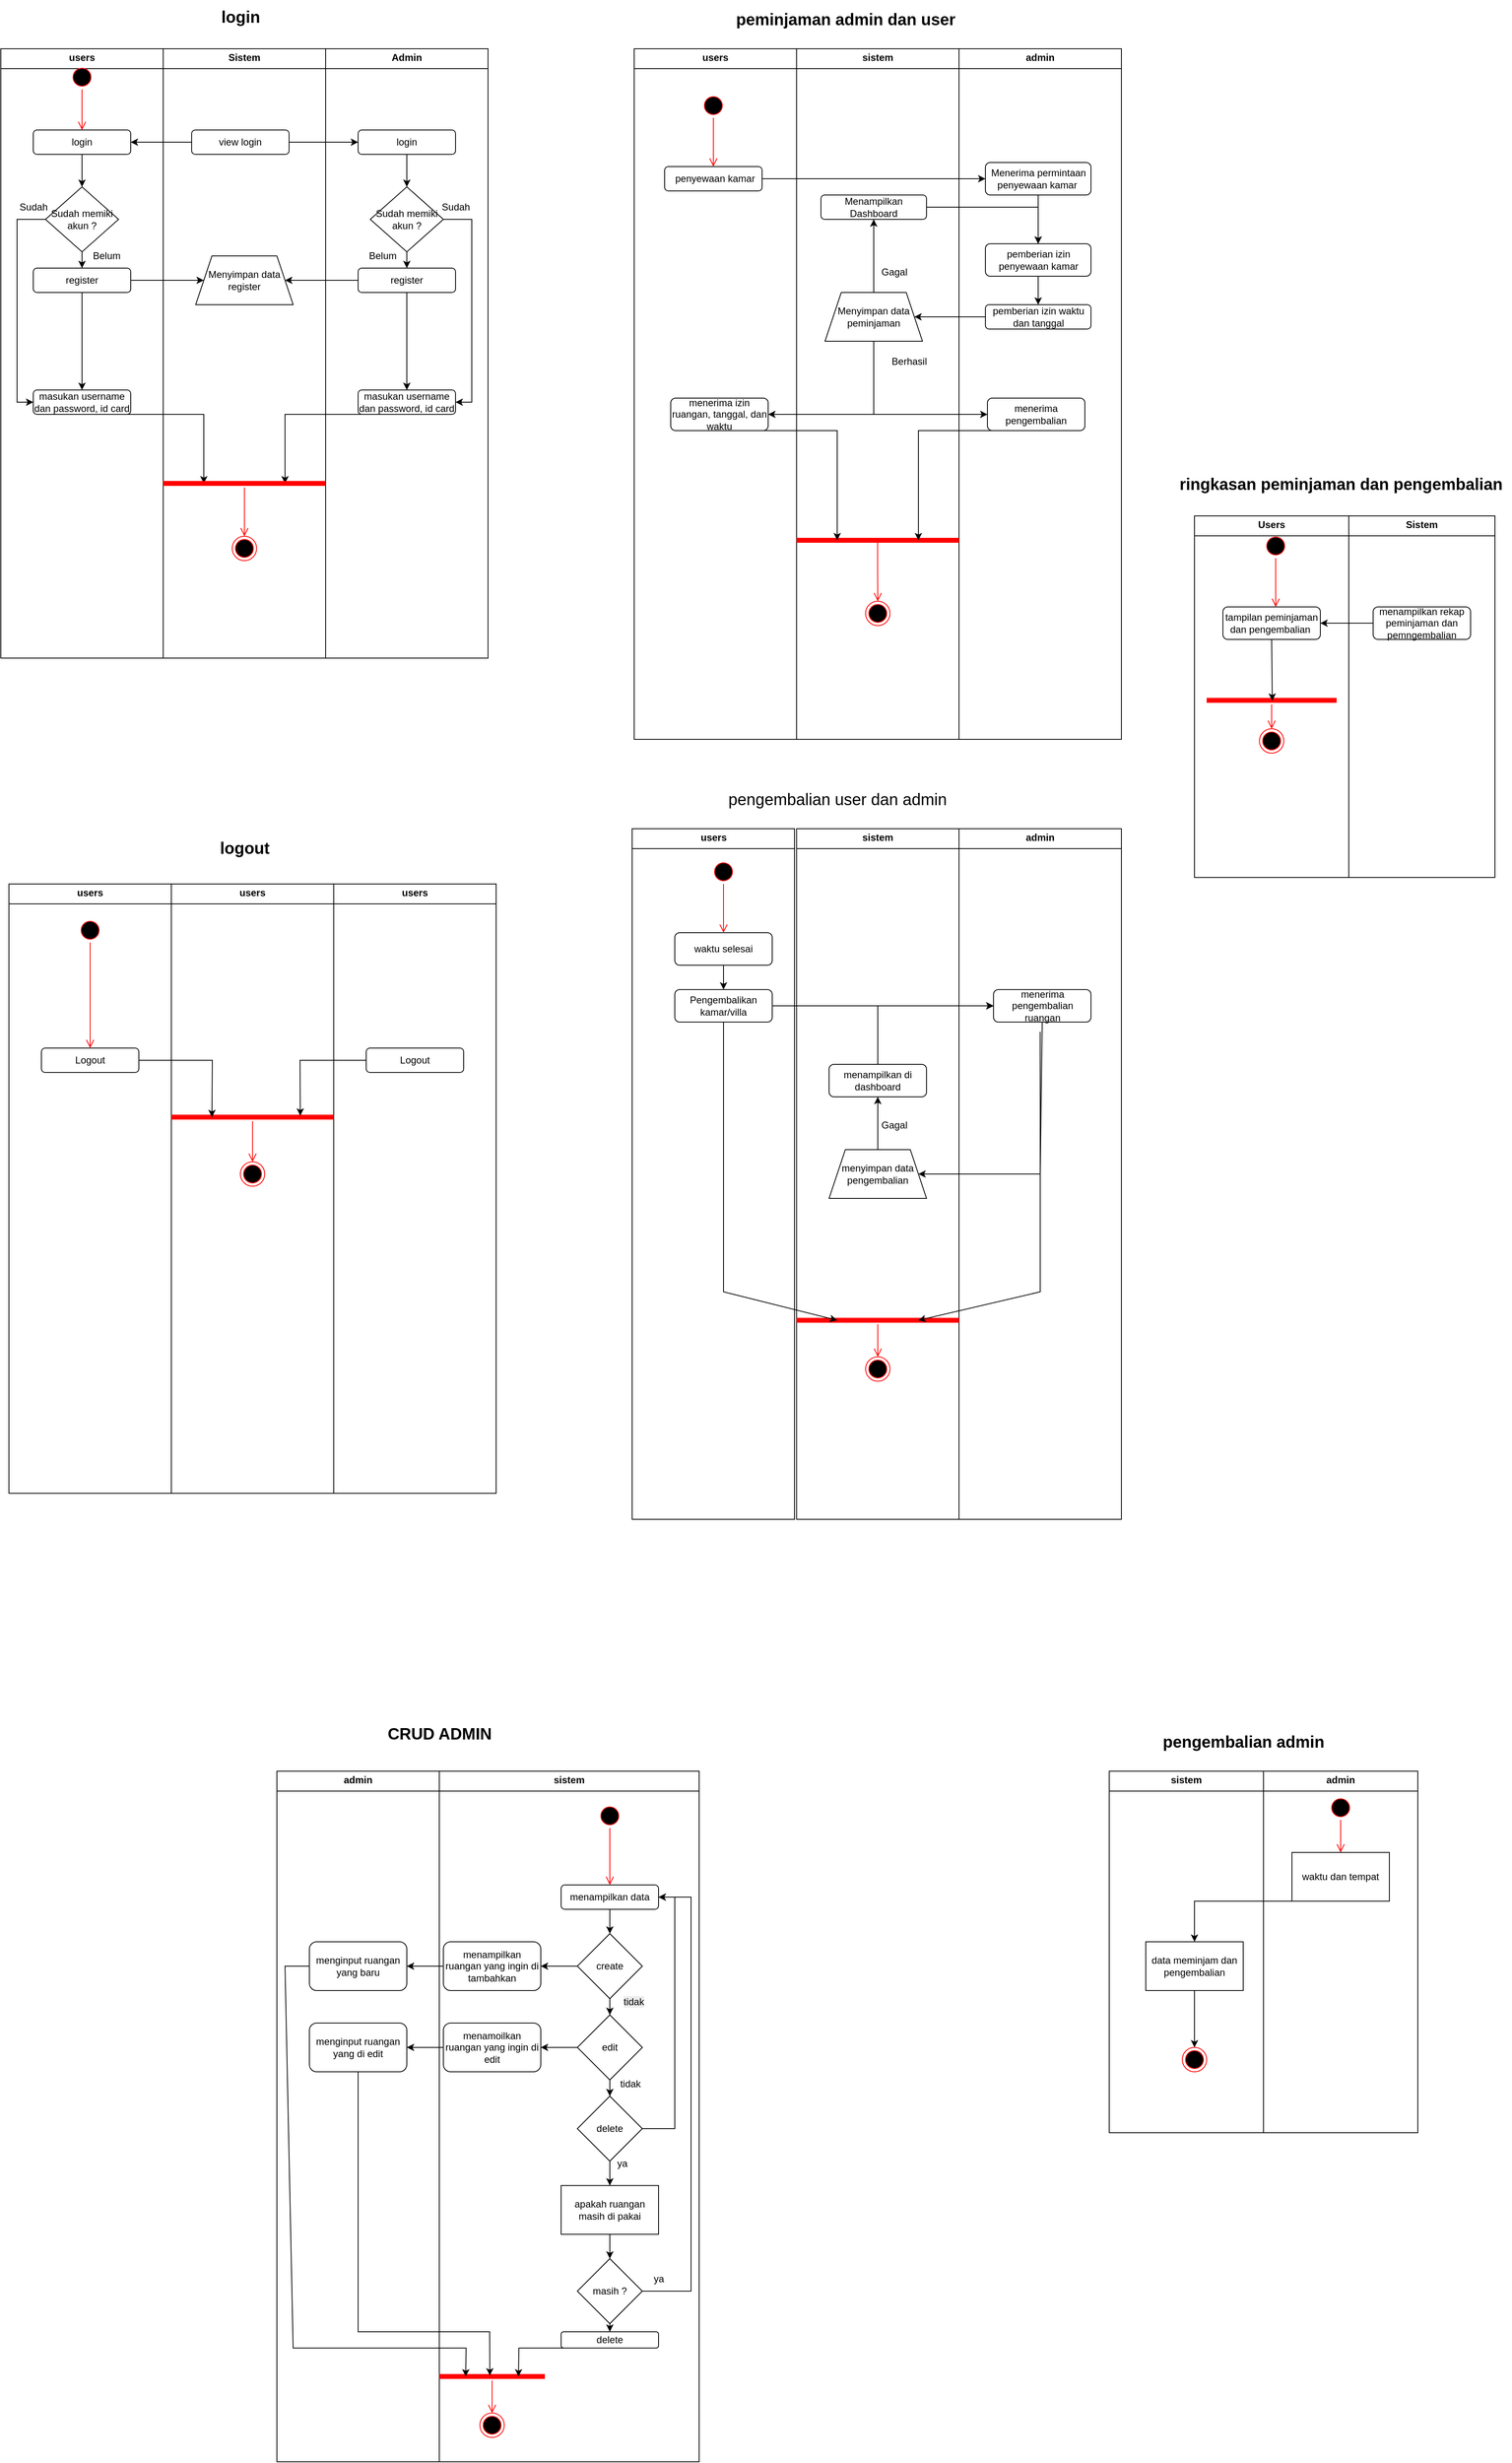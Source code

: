 <mxfile version="27.1.6" pages="5">
  <diagram name="ACTIVITY_DIAGRAM" id="hOJ8-erxTvKJeJ3p1nCR">
    <mxGraphModel dx="1104" dy="688" grid="1" gridSize="10" guides="1" tooltips="1" connect="1" arrows="1" fold="1" page="1" pageScale="1" pageWidth="2336" pageHeight="1654" math="0" shadow="0">
      <root>
        <mxCell id="0" />
        <mxCell id="1" parent="0" />
        <mxCell id="TGCLbbCgSUUB1Ax1djj9-1" value="&lt;p style=&quot;margin:0px;margin-top:4px;text-align:center;&quot;&gt;&lt;b&gt;users&lt;/b&gt;&lt;/p&gt;&lt;hr size=&quot;1&quot; style=&quot;border-style:solid;&quot;&gt;&lt;div style=&quot;height:2px;&quot;&gt;&lt;/div&gt;" style="verticalAlign=top;align=left;overflow=fill;html=1;whiteSpace=wrap;" parent="1" vertex="1">
          <mxGeometry x="250" y="380" width="200" height="750" as="geometry" />
        </mxCell>
        <mxCell id="TGCLbbCgSUUB1Ax1djj9-2" value="&lt;p style=&quot;margin:0px;margin-top:4px;text-align:center;&quot;&gt;&lt;b&gt;Sistem&lt;/b&gt;&lt;/p&gt;&lt;hr size=&quot;1&quot; style=&quot;border-style:solid;&quot;&gt;&lt;div style=&quot;height:2px;&quot;&gt;&lt;/div&gt;" style="verticalAlign=top;align=left;overflow=fill;html=1;whiteSpace=wrap;" parent="1" vertex="1">
          <mxGeometry x="450" y="380" width="200" height="750" as="geometry" />
        </mxCell>
        <mxCell id="TGCLbbCgSUUB1Ax1djj9-3" value="&lt;p style=&quot;margin:0px;margin-top:4px;text-align:center;&quot;&gt;&lt;b&gt;Admin&lt;/b&gt;&lt;/p&gt;&lt;hr size=&quot;1&quot; style=&quot;border-style:solid;&quot;&gt;&lt;div style=&quot;height:2px;&quot;&gt;&lt;/div&gt;" style="verticalAlign=top;align=left;overflow=fill;html=1;whiteSpace=wrap;" parent="1" vertex="1">
          <mxGeometry x="650" y="380" width="200" height="750" as="geometry" />
        </mxCell>
        <mxCell id="TGCLbbCgSUUB1Ax1djj9-4" value="login" style="rounded=1;whiteSpace=wrap;html=1;" parent="1" vertex="1">
          <mxGeometry x="290" y="480" width="120" height="30" as="geometry" />
        </mxCell>
        <mxCell id="TGCLbbCgSUUB1Ax1djj9-5" value="view login" style="rounded=1;whiteSpace=wrap;html=1;" parent="1" vertex="1">
          <mxGeometry x="485" y="480" width="120" height="30" as="geometry" />
        </mxCell>
        <mxCell id="TGCLbbCgSUUB1Ax1djj9-6" value="login" style="rounded=1;whiteSpace=wrap;html=1;" parent="1" vertex="1">
          <mxGeometry x="690" y="480" width="120" height="30" as="geometry" />
        </mxCell>
        <mxCell id="TGCLbbCgSUUB1Ax1djj9-7" value="" style="endArrow=classic;html=1;rounded=0;exitX=1;exitY=0.5;exitDx=0;exitDy=0;entryX=0;entryY=0.5;entryDx=0;entryDy=0;" parent="1" source="TGCLbbCgSUUB1Ax1djj9-5" target="TGCLbbCgSUUB1Ax1djj9-6" edge="1">
          <mxGeometry width="50" height="50" relative="1" as="geometry">
            <mxPoint x="630" y="630" as="sourcePoint" />
            <mxPoint x="680" y="580" as="targetPoint" />
          </mxGeometry>
        </mxCell>
        <mxCell id="TGCLbbCgSUUB1Ax1djj9-8" value="" style="endArrow=classic;html=1;rounded=0;exitX=0;exitY=0.5;exitDx=0;exitDy=0;" parent="1" source="TGCLbbCgSUUB1Ax1djj9-5" target="TGCLbbCgSUUB1Ax1djj9-4" edge="1">
          <mxGeometry width="50" height="50" relative="1" as="geometry">
            <mxPoint x="470" y="560" as="sourcePoint" />
            <mxPoint x="555" y="560" as="targetPoint" />
          </mxGeometry>
        </mxCell>
        <mxCell id="TGCLbbCgSUUB1Ax1djj9-9" value="" style="ellipse;html=1;shape=startState;fillColor=#000000;strokeColor=#ff0000;" parent="1" vertex="1">
          <mxGeometry x="335" y="400" width="30" height="30" as="geometry" />
        </mxCell>
        <mxCell id="TGCLbbCgSUUB1Ax1djj9-10" value="" style="edgeStyle=orthogonalEdgeStyle;html=1;verticalAlign=bottom;endArrow=open;endSize=8;strokeColor=#ff0000;rounded=0;exitX=0.5;exitY=1;exitDx=0;exitDy=0;" parent="1" source="TGCLbbCgSUUB1Ax1djj9-9" edge="1">
          <mxGeometry relative="1" as="geometry">
            <mxPoint x="350" y="480" as="targetPoint" />
          </mxGeometry>
        </mxCell>
        <mxCell id="TGCLbbCgSUUB1Ax1djj9-11" value="" style="edgeStyle=orthogonalEdgeStyle;rounded=0;orthogonalLoop=1;jettySize=auto;html=1;" parent="1" source="TGCLbbCgSUUB1Ax1djj9-12" target="TGCLbbCgSUUB1Ax1djj9-16" edge="1">
          <mxGeometry relative="1" as="geometry" />
        </mxCell>
        <mxCell id="TGCLbbCgSUUB1Ax1djj9-12" value="Sudah memiki akun ?" style="rhombus;whiteSpace=wrap;html=1;" parent="1" vertex="1">
          <mxGeometry x="305" y="550" width="90" height="80" as="geometry" />
        </mxCell>
        <mxCell id="TGCLbbCgSUUB1Ax1djj9-13" value="" style="edgeStyle=orthogonalEdgeStyle;rounded=0;orthogonalLoop=1;jettySize=auto;html=1;" parent="1" source="TGCLbbCgSUUB1Ax1djj9-14" target="TGCLbbCgSUUB1Ax1djj9-18" edge="1">
          <mxGeometry relative="1" as="geometry" />
        </mxCell>
        <mxCell id="TGCLbbCgSUUB1Ax1djj9-14" value="Sudah memiki akun ?" style="rhombus;whiteSpace=wrap;html=1;" parent="1" vertex="1">
          <mxGeometry x="705" y="550" width="90" height="80" as="geometry" />
        </mxCell>
        <mxCell id="TGCLbbCgSUUB1Ax1djj9-15" value="" style="edgeStyle=orthogonalEdgeStyle;rounded=0;orthogonalLoop=1;jettySize=auto;html=1;" parent="1" source="TGCLbbCgSUUB1Ax1djj9-16" target="TGCLbbCgSUUB1Ax1djj9-27" edge="1">
          <mxGeometry relative="1" as="geometry" />
        </mxCell>
        <mxCell id="TGCLbbCgSUUB1Ax1djj9-16" value="register" style="rounded=1;whiteSpace=wrap;html=1;" parent="1" vertex="1">
          <mxGeometry x="290" y="650" width="120" height="30" as="geometry" />
        </mxCell>
        <mxCell id="TGCLbbCgSUUB1Ax1djj9-17" value="" style="edgeStyle=orthogonalEdgeStyle;rounded=0;orthogonalLoop=1;jettySize=auto;html=1;" parent="1" source="TGCLbbCgSUUB1Ax1djj9-18" target="TGCLbbCgSUUB1Ax1djj9-27" edge="1">
          <mxGeometry relative="1" as="geometry" />
        </mxCell>
        <mxCell id="TGCLbbCgSUUB1Ax1djj9-18" value="register" style="rounded=1;whiteSpace=wrap;html=1;" parent="1" vertex="1">
          <mxGeometry x="690" y="650" width="120" height="30" as="geometry" />
        </mxCell>
        <mxCell id="TGCLbbCgSUUB1Ax1djj9-19" value="masukan username dan password, id card" style="rounded=1;whiteSpace=wrap;html=1;" parent="1" vertex="1">
          <mxGeometry x="290" y="800" width="120" height="30" as="geometry" />
        </mxCell>
        <mxCell id="TGCLbbCgSUUB1Ax1djj9-20" value="masukan username dan password, id card" style="rounded=1;whiteSpace=wrap;html=1;" parent="1" vertex="1">
          <mxGeometry x="690" y="800" width="120" height="30" as="geometry" />
        </mxCell>
        <mxCell id="TGCLbbCgSUUB1Ax1djj9-21" value="" style="endArrow=classic;html=1;rounded=0;exitX=0.5;exitY=1;exitDx=0;exitDy=0;entryX=0.5;entryY=0;entryDx=0;entryDy=0;" parent="1" source="TGCLbbCgSUUB1Ax1djj9-4" target="TGCLbbCgSUUB1Ax1djj9-12" edge="1">
          <mxGeometry width="50" height="50" relative="1" as="geometry">
            <mxPoint x="570" y="840" as="sourcePoint" />
            <mxPoint x="620" y="790" as="targetPoint" />
          </mxGeometry>
        </mxCell>
        <mxCell id="TGCLbbCgSUUB1Ax1djj9-22" value="" style="endArrow=classic;html=1;rounded=0;exitX=0.5;exitY=1;exitDx=0;exitDy=0;" parent="1" source="TGCLbbCgSUUB1Ax1djj9-6" target="TGCLbbCgSUUB1Ax1djj9-14" edge="1">
          <mxGeometry width="50" height="50" relative="1" as="geometry">
            <mxPoint x="570" y="840" as="sourcePoint" />
            <mxPoint x="620" y="790" as="targetPoint" />
          </mxGeometry>
        </mxCell>
        <mxCell id="TGCLbbCgSUUB1Ax1djj9-23" value="" style="endArrow=classic;html=1;rounded=0;exitX=0;exitY=0.5;exitDx=0;exitDy=0;entryX=0;entryY=0.5;entryDx=0;entryDy=0;" parent="1" source="TGCLbbCgSUUB1Ax1djj9-12" target="TGCLbbCgSUUB1Ax1djj9-19" edge="1">
          <mxGeometry width="50" height="50" relative="1" as="geometry">
            <mxPoint x="570" y="840" as="sourcePoint" />
            <mxPoint x="620" y="790" as="targetPoint" />
            <Array as="points">
              <mxPoint x="270" y="590" />
              <mxPoint x="270" y="815" />
            </Array>
          </mxGeometry>
        </mxCell>
        <mxCell id="TGCLbbCgSUUB1Ax1djj9-24" value="" style="endArrow=classic;html=1;rounded=0;exitX=1;exitY=0.5;exitDx=0;exitDy=0;entryX=1;entryY=0.5;entryDx=0;entryDy=0;" parent="1" source="TGCLbbCgSUUB1Ax1djj9-14" target="TGCLbbCgSUUB1Ax1djj9-20" edge="1">
          <mxGeometry width="50" height="50" relative="1" as="geometry">
            <mxPoint x="570" y="840" as="sourcePoint" />
            <mxPoint x="620" y="790" as="targetPoint" />
            <Array as="points">
              <mxPoint x="830" y="590" />
              <mxPoint x="830" y="815" />
            </Array>
          </mxGeometry>
        </mxCell>
        <mxCell id="TGCLbbCgSUUB1Ax1djj9-25" value="" style="endArrow=classic;html=1;rounded=0;exitX=0.5;exitY=1;exitDx=0;exitDy=0;entryX=0.25;entryY=0.5;entryDx=0;entryDy=0;entryPerimeter=0;" parent="1" source="TGCLbbCgSUUB1Ax1djj9-19" target="TGCLbbCgSUUB1Ax1djj9-57" edge="1">
          <mxGeometry width="50" height="50" relative="1" as="geometry">
            <mxPoint x="570" y="840" as="sourcePoint" />
            <mxPoint x="350.0" y="887" as="targetPoint" />
            <Array as="points">
              <mxPoint x="500" y="830" />
            </Array>
          </mxGeometry>
        </mxCell>
        <mxCell id="TGCLbbCgSUUB1Ax1djj9-26" value="" style="endArrow=classic;html=1;rounded=0;exitX=0.5;exitY=1;exitDx=0;exitDy=0;entryX=0.75;entryY=0.5;entryDx=0;entryDy=0;entryPerimeter=0;" parent="1" source="TGCLbbCgSUUB1Ax1djj9-20" target="TGCLbbCgSUUB1Ax1djj9-57" edge="1">
          <mxGeometry width="50" height="50" relative="1" as="geometry">
            <mxPoint x="570" y="840" as="sourcePoint" />
            <mxPoint x="750.0" y="882" as="targetPoint" />
            <Array as="points">
              <mxPoint x="600" y="830" />
            </Array>
          </mxGeometry>
        </mxCell>
        <mxCell id="TGCLbbCgSUUB1Ax1djj9-27" value="Menyimpan data register" style="shape=trapezoid;perimeter=trapezoidPerimeter;whiteSpace=wrap;html=1;fixedSize=1;" parent="1" vertex="1">
          <mxGeometry x="490" y="635" width="120" height="60" as="geometry" />
        </mxCell>
        <mxCell id="TGCLbbCgSUUB1Ax1djj9-28" value="&lt;p style=&quot;margin:0px;margin-top:4px;text-align:center;&quot;&gt;&lt;b&gt;users&lt;/b&gt;&lt;/p&gt;&lt;hr size=&quot;1&quot; style=&quot;border-style:solid;&quot;&gt;&lt;div style=&quot;height:2px;&quot;&gt;&lt;/div&gt;" style="verticalAlign=top;align=left;overflow=fill;html=1;whiteSpace=wrap;" parent="1" vertex="1">
          <mxGeometry x="1030" y="380" width="200" height="850" as="geometry" />
        </mxCell>
        <mxCell id="TGCLbbCgSUUB1Ax1djj9-29" value="&lt;p style=&quot;margin:0px;margin-top:4px;text-align:center;&quot;&gt;&lt;b&gt;sistem&lt;/b&gt;&lt;/p&gt;&lt;hr size=&quot;1&quot; style=&quot;border-style:solid;&quot;&gt;&lt;div style=&quot;height:2px;&quot;&gt;&lt;/div&gt;" style="verticalAlign=top;align=left;overflow=fill;html=1;whiteSpace=wrap;" parent="1" vertex="1">
          <mxGeometry x="1230" y="380" width="200" height="850" as="geometry" />
        </mxCell>
        <mxCell id="TGCLbbCgSUUB1Ax1djj9-30" value="&lt;p style=&quot;margin:0px;margin-top:4px;text-align:center;&quot;&gt;&lt;b&gt;admin&lt;/b&gt;&lt;/p&gt;&lt;hr size=&quot;1&quot; style=&quot;border-style:solid;&quot;&gt;&lt;div style=&quot;height:2px;&quot;&gt;&lt;/div&gt;" style="verticalAlign=top;align=left;overflow=fill;html=1;whiteSpace=wrap;" parent="1" vertex="1">
          <mxGeometry x="1430" y="380" width="200" height="850" as="geometry" />
        </mxCell>
        <mxCell id="TGCLbbCgSUUB1Ax1djj9-31" value="&amp;nbsp;penyewaan kamar" style="rounded=1;whiteSpace=wrap;html=1;" parent="1" vertex="1">
          <mxGeometry x="1067.5" y="525" width="120" height="30" as="geometry" />
        </mxCell>
        <mxCell id="TGCLbbCgSUUB1Ax1djj9-32" value="Menampilkan Dashboard" style="rounded=1;whiteSpace=wrap;html=1;" parent="1" vertex="1">
          <mxGeometry x="1260" y="560" width="130" height="30" as="geometry" />
        </mxCell>
        <mxCell id="TGCLbbCgSUUB1Ax1djj9-33" value="Menerima permintaan penyewaan kamar&amp;nbsp;" style="rounded=1;whiteSpace=wrap;html=1;" parent="1" vertex="1">
          <mxGeometry x="1462.5" y="520" width="130" height="40" as="geometry" />
        </mxCell>
        <mxCell id="TGCLbbCgSUUB1Ax1djj9-34" value="" style="endArrow=classic;html=1;rounded=0;exitX=1;exitY=0.5;exitDx=0;exitDy=0;entryX=0;entryY=0.5;entryDx=0;entryDy=0;" parent="1" source="TGCLbbCgSUUB1Ax1djj9-31" target="TGCLbbCgSUUB1Ax1djj9-33" edge="1">
          <mxGeometry width="50" height="50" relative="1" as="geometry">
            <mxPoint x="1265" y="550" as="sourcePoint" />
            <mxPoint x="1315" y="500" as="targetPoint" />
          </mxGeometry>
        </mxCell>
        <mxCell id="TGCLbbCgSUUB1Ax1djj9-35" value="pemberian izin penyewaan kamar" style="rounded=1;whiteSpace=wrap;html=1;" parent="1" vertex="1">
          <mxGeometry x="1462.5" y="620" width="130" height="40" as="geometry" />
        </mxCell>
        <mxCell id="TGCLbbCgSUUB1Ax1djj9-36" value="" style="endArrow=classic;html=1;rounded=0;exitX=1;exitY=0.5;exitDx=0;exitDy=0;entryX=0.5;entryY=0;entryDx=0;entryDy=0;" parent="1" source="TGCLbbCgSUUB1Ax1djj9-32" target="TGCLbbCgSUUB1Ax1djj9-35" edge="1">
          <mxGeometry width="50" height="50" relative="1" as="geometry">
            <mxPoint x="1405" y="660" as="sourcePoint" />
            <mxPoint x="1455" y="610" as="targetPoint" />
            <Array as="points">
              <mxPoint x="1527.5" y="575" />
            </Array>
          </mxGeometry>
        </mxCell>
        <mxCell id="TGCLbbCgSUUB1Ax1djj9-37" value="" style="endArrow=classic;html=1;rounded=0;entryX=0.5;entryY=0;entryDx=0;entryDy=0;exitX=0.5;exitY=1;exitDx=0;exitDy=0;" parent="1" source="TGCLbbCgSUUB1Ax1djj9-33" target="TGCLbbCgSUUB1Ax1djj9-35" edge="1">
          <mxGeometry width="50" height="50" relative="1" as="geometry">
            <mxPoint x="1405" y="660" as="sourcePoint" />
            <mxPoint x="1455" y="610" as="targetPoint" />
          </mxGeometry>
        </mxCell>
        <mxCell id="TGCLbbCgSUUB1Ax1djj9-38" value="" style="endArrow=classic;html=1;rounded=0;exitX=0.5;exitY=0;exitDx=0;exitDy=0;" parent="1" source="TGCLbbCgSUUB1Ax1djj9-44" target="TGCLbbCgSUUB1Ax1djj9-32" edge="1">
          <mxGeometry width="50" height="50" relative="1" as="geometry">
            <mxPoint x="1325" y="670" as="sourcePoint" />
            <mxPoint x="1455" y="760" as="targetPoint" />
          </mxGeometry>
        </mxCell>
        <mxCell id="TGCLbbCgSUUB1Ax1djj9-39" value="" style="edgeStyle=orthogonalEdgeStyle;rounded=0;orthogonalLoop=1;jettySize=auto;html=1;" parent="1" source="TGCLbbCgSUUB1Ax1djj9-40" target="TGCLbbCgSUUB1Ax1djj9-44" edge="1">
          <mxGeometry relative="1" as="geometry" />
        </mxCell>
        <mxCell id="TGCLbbCgSUUB1Ax1djj9-40" value="pemberian izin waktu dan tanggal" style="rounded=1;whiteSpace=wrap;html=1;" parent="1" vertex="1">
          <mxGeometry x="1462.5" y="695" width="130" height="30" as="geometry" />
        </mxCell>
        <mxCell id="TGCLbbCgSUUB1Ax1djj9-41" value="Berhasil&amp;nbsp;" style="text;html=1;align=center;verticalAlign=middle;resizable=0;points=[];autosize=1;strokeColor=none;fillColor=none;" parent="1" vertex="1">
          <mxGeometry x="1335" y="750" width="70" height="30" as="geometry" />
        </mxCell>
        <mxCell id="TGCLbbCgSUUB1Ax1djj9-42" value="Gagal" style="text;html=1;align=center;verticalAlign=middle;resizable=0;points=[];autosize=1;strokeColor=none;fillColor=none;" parent="1" vertex="1">
          <mxGeometry x="1320" y="640" width="60" height="30" as="geometry" />
        </mxCell>
        <mxCell id="TGCLbbCgSUUB1Ax1djj9-43" value="" style="endArrow=classic;html=1;rounded=0;exitX=0.5;exitY=1;exitDx=0;exitDy=0;entryX=0.5;entryY=0;entryDx=0;entryDy=0;" parent="1" source="TGCLbbCgSUUB1Ax1djj9-35" target="TGCLbbCgSUUB1Ax1djj9-40" edge="1">
          <mxGeometry width="50" height="50" relative="1" as="geometry">
            <mxPoint x="1405" y="810" as="sourcePoint" />
            <mxPoint x="1455" y="760" as="targetPoint" />
          </mxGeometry>
        </mxCell>
        <mxCell id="TGCLbbCgSUUB1Ax1djj9-44" value="Menyimpan data peminjaman" style="shape=trapezoid;perimeter=trapezoidPerimeter;whiteSpace=wrap;html=1;fixedSize=1;" parent="1" vertex="1">
          <mxGeometry x="1265" y="680" width="120" height="60" as="geometry" />
        </mxCell>
        <mxCell id="TGCLbbCgSUUB1Ax1djj9-45" value="menerima izin ruangan, tanggal, dan waktu" style="rounded=1;whiteSpace=wrap;html=1;" parent="1" vertex="1">
          <mxGeometry x="1075" y="810" width="120" height="40" as="geometry" />
        </mxCell>
        <mxCell id="TGCLbbCgSUUB1Ax1djj9-46" value="" style="endArrow=classic;html=1;rounded=0;exitX=0.5;exitY=1;exitDx=0;exitDy=0;entryX=1;entryY=0.5;entryDx=0;entryDy=0;" parent="1" source="TGCLbbCgSUUB1Ax1djj9-44" target="TGCLbbCgSUUB1Ax1djj9-45" edge="1">
          <mxGeometry width="50" height="50" relative="1" as="geometry">
            <mxPoint x="1415" y="690" as="sourcePoint" />
            <mxPoint x="1465" y="640" as="targetPoint" />
            <Array as="points">
              <mxPoint x="1325" y="830" />
            </Array>
          </mxGeometry>
        </mxCell>
        <mxCell id="TGCLbbCgSUUB1Ax1djj9-47" value="" style="endArrow=classic;html=1;rounded=0;exitX=0.5;exitY=1;exitDx=0;exitDy=0;entryX=0;entryY=0.5;entryDx=0;entryDy=0;" parent="1" source="TGCLbbCgSUUB1Ax1djj9-44" target="TGCLbbCgSUUB1Ax1djj9-48" edge="1">
          <mxGeometry width="50" height="50" relative="1" as="geometry">
            <mxPoint x="1415" y="810" as="sourcePoint" />
            <mxPoint x="1465" y="760" as="targetPoint" />
            <Array as="points">
              <mxPoint x="1325" y="830" />
            </Array>
          </mxGeometry>
        </mxCell>
        <mxCell id="TGCLbbCgSUUB1Ax1djj9-48" value="menerima pengembalian" style="rounded=1;whiteSpace=wrap;html=1;" parent="1" vertex="1">
          <mxGeometry x="1465" y="810" width="120" height="40" as="geometry" />
        </mxCell>
        <mxCell id="TGCLbbCgSUUB1Ax1djj9-49" style="edgeStyle=orthogonalEdgeStyle;rounded=0;orthogonalLoop=1;jettySize=auto;html=1;exitX=0.5;exitY=1;exitDx=0;exitDy=0;" parent="1" source="TGCLbbCgSUUB1Ax1djj9-28" target="TGCLbbCgSUUB1Ax1djj9-28" edge="1">
          <mxGeometry relative="1" as="geometry" />
        </mxCell>
        <mxCell id="TGCLbbCgSUUB1Ax1djj9-50" value="" style="shape=line;html=1;strokeWidth=6;strokeColor=#ff0000;" parent="1" vertex="1">
          <mxGeometry x="1230" y="980" width="200" height="10" as="geometry" />
        </mxCell>
        <mxCell id="TGCLbbCgSUUB1Ax1djj9-51" value="" style="edgeStyle=orthogonalEdgeStyle;html=1;verticalAlign=bottom;endArrow=open;endSize=8;strokeColor=#ff0000;rounded=0;exitX=0.499;exitY=0.443;exitDx=0;exitDy=0;exitPerimeter=0;entryX=0.5;entryY=0;entryDx=0;entryDy=0;" parent="1" source="TGCLbbCgSUUB1Ax1djj9-50" target="TGCLbbCgSUUB1Ax1djj9-52" edge="1">
          <mxGeometry relative="1" as="geometry">
            <mxPoint x="1340" y="1060" as="targetPoint" />
          </mxGeometry>
        </mxCell>
        <mxCell id="TGCLbbCgSUUB1Ax1djj9-52" value="" style="ellipse;html=1;shape=endState;fillColor=#000000;strokeColor=#ff0000;" parent="1" vertex="1">
          <mxGeometry x="1315" y="1060" width="30" height="30" as="geometry" />
        </mxCell>
        <mxCell id="TGCLbbCgSUUB1Ax1djj9-53" value="" style="endArrow=classic;html=1;rounded=0;exitX=0.5;exitY=1;exitDx=0;exitDy=0;entryX=0.25;entryY=0.5;entryDx=0;entryDy=0;entryPerimeter=0;" parent="1" source="TGCLbbCgSUUB1Ax1djj9-45" target="TGCLbbCgSUUB1Ax1djj9-50" edge="1">
          <mxGeometry width="50" height="50" relative="1" as="geometry">
            <mxPoint x="1310" y="1050" as="sourcePoint" />
            <mxPoint x="1360" y="1000" as="targetPoint" />
            <Array as="points">
              <mxPoint x="1280" y="850" />
            </Array>
          </mxGeometry>
        </mxCell>
        <mxCell id="TGCLbbCgSUUB1Ax1djj9-54" value="" style="endArrow=classic;html=1;rounded=0;exitX=0.5;exitY=1;exitDx=0;exitDy=0;entryX=0.75;entryY=0.5;entryDx=0;entryDy=0;entryPerimeter=0;" parent="1" source="TGCLbbCgSUUB1Ax1djj9-48" target="TGCLbbCgSUUB1Ax1djj9-50" edge="1">
          <mxGeometry width="50" height="50" relative="1" as="geometry">
            <mxPoint x="1310" y="1050" as="sourcePoint" />
            <mxPoint x="1360" y="1000" as="targetPoint" />
            <Array as="points">
              <mxPoint x="1380" y="850" />
            </Array>
          </mxGeometry>
        </mxCell>
        <mxCell id="TGCLbbCgSUUB1Ax1djj9-55" value="" style="ellipse;html=1;shape=startState;fillColor=#000000;strokeColor=#ff0000;" parent="1" vertex="1">
          <mxGeometry x="1112.5" y="435" width="30" height="30" as="geometry" />
        </mxCell>
        <mxCell id="TGCLbbCgSUUB1Ax1djj9-56" value="" style="edgeStyle=orthogonalEdgeStyle;html=1;verticalAlign=bottom;endArrow=open;endSize=8;strokeColor=#ff0000;rounded=0;" parent="1" source="TGCLbbCgSUUB1Ax1djj9-55" edge="1">
          <mxGeometry relative="1" as="geometry">
            <mxPoint x="1127.5" y="525" as="targetPoint" />
          </mxGeometry>
        </mxCell>
        <mxCell id="TGCLbbCgSUUB1Ax1djj9-57" value="" style="shape=line;html=1;strokeWidth=6;strokeColor=#ff0000;" parent="1" vertex="1">
          <mxGeometry x="450" y="910" width="200" height="10" as="geometry" />
        </mxCell>
        <mxCell id="TGCLbbCgSUUB1Ax1djj9-58" value="" style="edgeStyle=orthogonalEdgeStyle;html=1;verticalAlign=bottom;endArrow=open;endSize=8;strokeColor=#ff0000;rounded=0;entryX=0.5;entryY=0;entryDx=0;entryDy=0;" parent="1" source="TGCLbbCgSUUB1Ax1djj9-57" target="TGCLbbCgSUUB1Ax1djj9-59" edge="1">
          <mxGeometry relative="1" as="geometry">
            <mxPoint x="780" y="810" as="targetPoint" />
          </mxGeometry>
        </mxCell>
        <mxCell id="TGCLbbCgSUUB1Ax1djj9-59" value="" style="ellipse;html=1;shape=endState;fillColor=#000000;strokeColor=#ff0000;" parent="1" vertex="1">
          <mxGeometry x="535" y="980" width="30" height="30" as="geometry" />
        </mxCell>
        <mxCell id="TGCLbbCgSUUB1Ax1djj9-60" value="" style="endArrow=classic;html=1;rounded=0;exitX=0.5;exitY=1;exitDx=0;exitDy=0;entryX=0.5;entryY=0;entryDx=0;entryDy=0;" parent="1" source="TGCLbbCgSUUB1Ax1djj9-18" target="TGCLbbCgSUUB1Ax1djj9-20" edge="1">
          <mxGeometry width="50" height="50" relative="1" as="geometry">
            <mxPoint x="760" y="800" as="sourcePoint" />
            <mxPoint x="810" y="750" as="targetPoint" />
          </mxGeometry>
        </mxCell>
        <mxCell id="TGCLbbCgSUUB1Ax1djj9-61" value="" style="endArrow=classic;html=1;rounded=0;exitX=0.5;exitY=1;exitDx=0;exitDy=0;entryX=0.5;entryY=0;entryDx=0;entryDy=0;" parent="1" source="TGCLbbCgSUUB1Ax1djj9-16" target="TGCLbbCgSUUB1Ax1djj9-19" edge="1">
          <mxGeometry width="50" height="50" relative="1" as="geometry">
            <mxPoint x="760" y="800" as="sourcePoint" />
            <mxPoint x="810" y="750" as="targetPoint" />
          </mxGeometry>
        </mxCell>
        <mxCell id="TGCLbbCgSUUB1Ax1djj9-62" value="" style="ellipse;html=1;shape=startState;fillColor=#000000;strokeColor=#ff0000;" parent="1" vertex="1">
          <mxGeometry x="280" y="1750" width="30" height="30" as="geometry" />
        </mxCell>
        <mxCell id="TGCLbbCgSUUB1Ax1djj9-63" value="" style="edgeStyle=orthogonalEdgeStyle;html=1;verticalAlign=bottom;endArrow=open;endSize=8;strokeColor=#ff0000;rounded=0;" parent="1" source="TGCLbbCgSUUB1Ax1djj9-62" edge="1">
          <mxGeometry relative="1" as="geometry">
            <mxPoint x="295" y="1840" as="targetPoint" />
          </mxGeometry>
        </mxCell>
        <mxCell id="TGCLbbCgSUUB1Ax1djj9-64" value="&lt;p style=&quot;margin:0px;margin-top:4px;text-align:center;&quot;&gt;&lt;b&gt;users&lt;/b&gt;&lt;/p&gt;&lt;hr size=&quot;1&quot; style=&quot;border-style:solid;&quot;&gt;&lt;div style=&quot;height:2px;&quot;&gt;&lt;/div&gt;" style="verticalAlign=top;align=left;overflow=fill;html=1;whiteSpace=wrap;" parent="1" vertex="1">
          <mxGeometry x="1027.5" y="1340" width="200" height="850" as="geometry" />
        </mxCell>
        <mxCell id="TGCLbbCgSUUB1Ax1djj9-65" value="&lt;p style=&quot;margin:0px;margin-top:4px;text-align:center;&quot;&gt;&lt;b&gt;sistem&lt;/b&gt;&lt;/p&gt;&lt;hr size=&quot;1&quot; style=&quot;border-style:solid;&quot;&gt;&lt;div style=&quot;height:2px;&quot;&gt;&lt;/div&gt;" style="verticalAlign=top;align=left;overflow=fill;html=1;whiteSpace=wrap;" parent="1" vertex="1">
          <mxGeometry x="1230" y="1340" width="200" height="850" as="geometry" />
        </mxCell>
        <mxCell id="TGCLbbCgSUUB1Ax1djj9-66" value="&lt;p style=&quot;margin:0px;margin-top:4px;text-align:center;&quot;&gt;&lt;b&gt;admin&lt;/b&gt;&lt;/p&gt;&lt;hr size=&quot;1&quot; style=&quot;border-style:solid;&quot;&gt;&lt;div style=&quot;height:2px;&quot;&gt;&lt;/div&gt;" style="verticalAlign=top;align=left;overflow=fill;html=1;whiteSpace=wrap;" parent="1" vertex="1">
          <mxGeometry x="1430" y="1340" width="200" height="850" as="geometry" />
        </mxCell>
        <mxCell id="TGCLbbCgSUUB1Ax1djj9-67" value="" style="edgeStyle=orthogonalEdgeStyle;rounded=0;orthogonalLoop=1;jettySize=auto;html=1;" parent="1" source="TGCLbbCgSUUB1Ax1djj9-68" target="TGCLbbCgSUUB1Ax1djj9-69" edge="1">
          <mxGeometry relative="1" as="geometry" />
        </mxCell>
        <mxCell id="TGCLbbCgSUUB1Ax1djj9-68" value="waktu selesai" style="rounded=1;whiteSpace=wrap;html=1;" parent="1" vertex="1">
          <mxGeometry x="1080" y="1468" width="120" height="40" as="geometry" />
        </mxCell>
        <mxCell id="TGCLbbCgSUUB1Ax1djj9-69" value="Pengembalikan kamar/villa" style="rounded=1;whiteSpace=wrap;html=1;" parent="1" vertex="1">
          <mxGeometry x="1080" y="1538" width="120" height="40" as="geometry" />
        </mxCell>
        <mxCell id="TGCLbbCgSUUB1Ax1djj9-70" value="menerima pengembalian ruangan" style="rounded=1;whiteSpace=wrap;html=1;" parent="1" vertex="1">
          <mxGeometry x="1472.5" y="1538" width="120" height="40" as="geometry" />
        </mxCell>
        <mxCell id="TGCLbbCgSUUB1Ax1djj9-71" value="" style="ellipse;html=1;shape=startState;fillColor=#000000;strokeColor=#ff0000;" parent="1" vertex="1">
          <mxGeometry x="1125" y="1378" width="30" height="30" as="geometry" />
        </mxCell>
        <mxCell id="TGCLbbCgSUUB1Ax1djj9-72" value="" style="edgeStyle=orthogonalEdgeStyle;html=1;verticalAlign=bottom;endArrow=open;endSize=8;strokeColor=#ff0000;rounded=0;" parent="1" source="TGCLbbCgSUUB1Ax1djj9-71" edge="1">
          <mxGeometry relative="1" as="geometry">
            <mxPoint x="1140" y="1468" as="targetPoint" />
          </mxGeometry>
        </mxCell>
        <mxCell id="TGCLbbCgSUUB1Ax1djj9-73" value="" style="shape=line;html=1;strokeWidth=6;strokeColor=#ff0000;" parent="1" vertex="1">
          <mxGeometry x="1230" y="1940" width="200" height="10" as="geometry" />
        </mxCell>
        <mxCell id="TGCLbbCgSUUB1Ax1djj9-74" value="" style="edgeStyle=orthogonalEdgeStyle;html=1;verticalAlign=bottom;endArrow=open;endSize=8;strokeColor=#ff0000;rounded=0;entryX=0.5;entryY=0;entryDx=0;entryDy=0;" parent="1" source="TGCLbbCgSUUB1Ax1djj9-73" target="TGCLbbCgSUUB1Ax1djj9-75" edge="1">
          <mxGeometry relative="1" as="geometry">
            <mxPoint x="1390" y="1920" as="targetPoint" />
          </mxGeometry>
        </mxCell>
        <mxCell id="TGCLbbCgSUUB1Ax1djj9-75" value="" style="ellipse;html=1;shape=endState;fillColor=#000000;strokeColor=#ff0000;" parent="1" vertex="1">
          <mxGeometry x="1315" y="1990" width="30" height="30" as="geometry" />
        </mxCell>
        <mxCell id="TGCLbbCgSUUB1Ax1djj9-76" value="" style="edgeStyle=orthogonalEdgeStyle;rounded=0;orthogonalLoop=1;jettySize=auto;html=1;" parent="1" source="TGCLbbCgSUUB1Ax1djj9-77" target="TGCLbbCgSUUB1Ax1djj9-79" edge="1">
          <mxGeometry relative="1" as="geometry" />
        </mxCell>
        <mxCell id="TGCLbbCgSUUB1Ax1djj9-77" value="menyimpan data pengembalian" style="shape=trapezoid;perimeter=trapezoidPerimeter;whiteSpace=wrap;html=1;fixedSize=1;" parent="1" vertex="1">
          <mxGeometry x="1270" y="1735" width="120" height="60" as="geometry" />
        </mxCell>
        <mxCell id="TGCLbbCgSUUB1Ax1djj9-78" value="" style="endArrow=classic;html=1;rounded=0;exitX=0.5;exitY=1;exitDx=0;exitDy=0;entryX=0.25;entryY=0.5;entryDx=0;entryDy=0;entryPerimeter=0;" parent="1" source="TGCLbbCgSUUB1Ax1djj9-69" target="TGCLbbCgSUUB1Ax1djj9-73" edge="1">
          <mxGeometry width="50" height="50" relative="1" as="geometry">
            <mxPoint x="1360" y="1640" as="sourcePoint" />
            <mxPoint x="1410" y="1590" as="targetPoint" />
            <Array as="points">
              <mxPoint x="1140" y="1910" />
            </Array>
          </mxGeometry>
        </mxCell>
        <mxCell id="TGCLbbCgSUUB1Ax1djj9-79" value="menampilkan di dashboard" style="rounded=1;whiteSpace=wrap;html=1;" parent="1" vertex="1">
          <mxGeometry x="1270" y="1630" width="120" height="40" as="geometry" />
        </mxCell>
        <mxCell id="TGCLbbCgSUUB1Ax1djj9-80" value="" style="endArrow=classic;html=1;rounded=0;exitX=1;exitY=0.5;exitDx=0;exitDy=0;entryX=0;entryY=0.5;entryDx=0;entryDy=0;" parent="1" source="TGCLbbCgSUUB1Ax1djj9-69" target="TGCLbbCgSUUB1Ax1djj9-70" edge="1">
          <mxGeometry width="50" height="50" relative="1" as="geometry">
            <mxPoint x="1360" y="1500" as="sourcePoint" />
            <mxPoint x="1410" y="1450" as="targetPoint" />
          </mxGeometry>
        </mxCell>
        <mxCell id="TGCLbbCgSUUB1Ax1djj9-81" value="" style="endArrow=classic;html=1;rounded=0;exitX=0.5;exitY=1;exitDx=0;exitDy=0;entryX=1;entryY=0.5;entryDx=0;entryDy=0;" parent="1" source="TGCLbbCgSUUB1Ax1djj9-70" target="TGCLbbCgSUUB1Ax1djj9-77" edge="1">
          <mxGeometry width="50" height="50" relative="1" as="geometry">
            <mxPoint x="1360" y="1790" as="sourcePoint" />
            <mxPoint x="1410" y="1740" as="targetPoint" />
            <Array as="points">
              <mxPoint x="1530" y="1765" />
            </Array>
          </mxGeometry>
        </mxCell>
        <mxCell id="TGCLbbCgSUUB1Ax1djj9-82" value="" style="endArrow=classic;html=1;rounded=0;exitX=0.5;exitY=0;exitDx=0;exitDy=0;entryX=0;entryY=0.5;entryDx=0;entryDy=0;" parent="1" source="TGCLbbCgSUUB1Ax1djj9-79" target="TGCLbbCgSUUB1Ax1djj9-70" edge="1">
          <mxGeometry width="50" height="50" relative="1" as="geometry">
            <mxPoint x="1360" y="1790" as="sourcePoint" />
            <mxPoint x="1330" y="1560" as="targetPoint" />
            <Array as="points">
              <mxPoint x="1330" y="1558" />
            </Array>
          </mxGeometry>
        </mxCell>
        <mxCell id="TGCLbbCgSUUB1Ax1djj9-83" value="" style="endArrow=classic;html=1;rounded=0;entryX=0.75;entryY=0.5;entryDx=0;entryDy=0;entryPerimeter=0;" parent="1" target="TGCLbbCgSUUB1Ax1djj9-73" edge="1">
          <mxGeometry width="50" height="50" relative="1" as="geometry">
            <mxPoint x="1530" y="1590" as="sourcePoint" />
            <mxPoint x="1410" y="1740" as="targetPoint" />
            <Array as="points">
              <mxPoint x="1530" y="1910" />
            </Array>
          </mxGeometry>
        </mxCell>
        <mxCell id="TGCLbbCgSUUB1Ax1djj9-85" value="Gagal" style="text;html=1;align=center;verticalAlign=middle;resizable=0;points=[];autosize=1;strokeColor=none;fillColor=none;" parent="1" vertex="1">
          <mxGeometry x="1320" y="1690" width="60" height="30" as="geometry" />
        </mxCell>
        <mxCell id="TGCLbbCgSUUB1Ax1djj9-86" value="Sudah" style="text;html=1;align=center;verticalAlign=middle;resizable=0;points=[];autosize=1;strokeColor=none;fillColor=none;" parent="1" vertex="1">
          <mxGeometry x="260" y="560" width="60" height="30" as="geometry" />
        </mxCell>
        <mxCell id="TGCLbbCgSUUB1Ax1djj9-87" value="Belum" style="text;html=1;align=center;verticalAlign=middle;resizable=0;points=[];autosize=1;strokeColor=none;fillColor=none;" parent="1" vertex="1">
          <mxGeometry x="350" y="620" width="60" height="30" as="geometry" />
        </mxCell>
        <mxCell id="TGCLbbCgSUUB1Ax1djj9-88" value="Sudah" style="text;html=1;align=center;verticalAlign=middle;resizable=0;points=[];autosize=1;strokeColor=none;fillColor=none;" parent="1" vertex="1">
          <mxGeometry x="780" y="560" width="60" height="30" as="geometry" />
        </mxCell>
        <mxCell id="TGCLbbCgSUUB1Ax1djj9-89" value="Belum" style="text;html=1;align=center;verticalAlign=middle;resizable=0;points=[];autosize=1;strokeColor=none;fillColor=none;" parent="1" vertex="1">
          <mxGeometry x="690" y="620" width="60" height="30" as="geometry" />
        </mxCell>
        <mxCell id="TGCLbbCgSUUB1Ax1djj9-90" value="&lt;p style=&quot;margin:0px;margin-top:4px;text-align:center;&quot;&gt;&lt;b&gt;Users&lt;/b&gt;&lt;/p&gt;&lt;hr size=&quot;1&quot; style=&quot;border-style:solid;&quot;&gt;&lt;div style=&quot;height:2px;&quot;&gt;&lt;/div&gt;" style="verticalAlign=top;align=left;overflow=fill;html=1;whiteSpace=wrap;" parent="1" vertex="1">
          <mxGeometry x="1720" y="955" width="190" height="445" as="geometry" />
        </mxCell>
        <mxCell id="TGCLbbCgSUUB1Ax1djj9-91" value="&lt;p style=&quot;margin:0px;margin-top:4px;text-align:center;&quot;&gt;&lt;b&gt;Sistem&lt;/b&gt;&lt;/p&gt;&lt;hr size=&quot;1&quot; style=&quot;border-style:solid;&quot;&gt;&lt;div style=&quot;height:2px;&quot;&gt;&lt;/div&gt;" style="verticalAlign=top;align=left;overflow=fill;html=1;whiteSpace=wrap;" parent="1" vertex="1">
          <mxGeometry x="1910" y="955" width="180" height="445" as="geometry" />
        </mxCell>
        <mxCell id="TGCLbbCgSUUB1Ax1djj9-92" value="menampilkan rekap peminjaman dan pemngembalian" style="rounded=1;whiteSpace=wrap;html=1;" parent="1" vertex="1">
          <mxGeometry x="1940" y="1067" width="120" height="40" as="geometry" />
        </mxCell>
        <mxCell id="TGCLbbCgSUUB1Ax1djj9-93" value="" style="ellipse;html=1;shape=startState;fillColor=#000000;strokeColor=#ff0000;" parent="1" vertex="1">
          <mxGeometry x="1805" y="977" width="30" height="30" as="geometry" />
        </mxCell>
        <mxCell id="TGCLbbCgSUUB1Ax1djj9-94" value="" style="edgeStyle=orthogonalEdgeStyle;html=1;verticalAlign=bottom;endArrow=open;endSize=8;strokeColor=#ff0000;rounded=0;" parent="1" source="TGCLbbCgSUUB1Ax1djj9-93" edge="1">
          <mxGeometry relative="1" as="geometry">
            <mxPoint x="1820" y="1067" as="targetPoint" />
          </mxGeometry>
        </mxCell>
        <mxCell id="TGCLbbCgSUUB1Ax1djj9-95" value="tampilan peminjaman dan pengembalian&amp;nbsp;" style="rounded=1;whiteSpace=wrap;html=1;" parent="1" vertex="1">
          <mxGeometry x="1755" y="1067" width="120" height="40" as="geometry" />
        </mxCell>
        <mxCell id="TGCLbbCgSUUB1Ax1djj9-96" value="" style="endArrow=classic;html=1;rounded=0;exitX=0;exitY=0.5;exitDx=0;exitDy=0;entryX=1;entryY=0.5;entryDx=0;entryDy=0;" parent="1" source="TGCLbbCgSUUB1Ax1djj9-92" target="TGCLbbCgSUUB1Ax1djj9-95" edge="1">
          <mxGeometry width="50" height="50" relative="1" as="geometry">
            <mxPoint x="1870" y="1280" as="sourcePoint" />
            <mxPoint x="1920" y="1230" as="targetPoint" />
          </mxGeometry>
        </mxCell>
        <mxCell id="TGCLbbCgSUUB1Ax1djj9-97" value="" style="shape=line;html=1;strokeWidth=6;strokeColor=#ff0000;" parent="1" vertex="1">
          <mxGeometry x="1735" y="1177" width="160" height="10" as="geometry" />
        </mxCell>
        <mxCell id="TGCLbbCgSUUB1Ax1djj9-98" value="" style="edgeStyle=orthogonalEdgeStyle;html=1;verticalAlign=bottom;endArrow=open;endSize=8;strokeColor=#ff0000;rounded=0;entryX=0.5;entryY=0;entryDx=0;entryDy=0;" parent="1" source="TGCLbbCgSUUB1Ax1djj9-97" target="TGCLbbCgSUUB1Ax1djj9-99" edge="1">
          <mxGeometry relative="1" as="geometry">
            <mxPoint x="1890" y="1270" as="targetPoint" />
          </mxGeometry>
        </mxCell>
        <mxCell id="TGCLbbCgSUUB1Ax1djj9-99" value="" style="ellipse;html=1;shape=endState;fillColor=#000000;strokeColor=#ff0000;" parent="1" vertex="1">
          <mxGeometry x="1800" y="1217" width="30" height="30" as="geometry" />
        </mxCell>
        <mxCell id="TGCLbbCgSUUB1Ax1djj9-100" value="" style="endArrow=classic;html=1;rounded=0;exitX=0.5;exitY=1;exitDx=0;exitDy=0;entryX=0.505;entryY=0.55;entryDx=0;entryDy=0;entryPerimeter=0;" parent="1" source="TGCLbbCgSUUB1Ax1djj9-95" target="TGCLbbCgSUUB1Ax1djj9-97" edge="1">
          <mxGeometry width="50" height="50" relative="1" as="geometry">
            <mxPoint x="1870" y="1260" as="sourcePoint" />
            <mxPoint x="1920" y="1210" as="targetPoint" />
          </mxGeometry>
        </mxCell>
        <mxCell id="TGCLbbCgSUUB1Ax1djj9-101" value="&lt;p style=&quot;margin:0px;margin-top:4px;text-align:center;&quot;&gt;&lt;b&gt;sistem&lt;/b&gt;&lt;/p&gt;&lt;hr size=&quot;1&quot; style=&quot;border-style:solid;&quot;&gt;&lt;div style=&quot;height:2px;&quot;&gt;&lt;/div&gt;" style="verticalAlign=top;align=left;overflow=fill;html=1;whiteSpace=wrap;" parent="1" vertex="1">
          <mxGeometry x="790" y="2500" width="320" height="850" as="geometry" />
        </mxCell>
        <mxCell id="TGCLbbCgSUUB1Ax1djj9-102" value="&lt;p style=&quot;margin:0px;margin-top:4px;text-align:center;&quot;&gt;&lt;b&gt;admin&lt;/b&gt;&lt;/p&gt;&lt;hr size=&quot;1&quot; style=&quot;border-style:solid;&quot;&gt;&lt;div style=&quot;height:2px;&quot;&gt;&lt;/div&gt;" style="verticalAlign=top;align=left;overflow=fill;html=1;whiteSpace=wrap;" parent="1" vertex="1">
          <mxGeometry x="590" y="2500" width="200" height="850" as="geometry" />
        </mxCell>
        <mxCell id="TGCLbbCgSUUB1Ax1djj9-103" value="" style="ellipse;html=1;shape=startState;fillColor=#000000;strokeColor=#ff0000;" parent="1" vertex="1">
          <mxGeometry x="985" y="2540" width="30" height="30" as="geometry" />
        </mxCell>
        <mxCell id="TGCLbbCgSUUB1Ax1djj9-104" value="" style="edgeStyle=orthogonalEdgeStyle;html=1;verticalAlign=bottom;endArrow=open;endSize=8;strokeColor=#ff0000;rounded=0;entryX=0.5;entryY=0;entryDx=0;entryDy=0;exitX=0.5;exitY=1;exitDx=0;exitDy=0;" parent="1" source="TGCLbbCgSUUB1Ax1djj9-103" target="TGCLbbCgSUUB1Ax1djj9-105" edge="1">
          <mxGeometry relative="1" as="geometry">
            <mxPoint x="1248" y="2620" as="targetPoint" />
            <mxPoint x="1000" y="2570.0" as="sourcePoint" />
          </mxGeometry>
        </mxCell>
        <mxCell id="TGCLbbCgSUUB1Ax1djj9-105" value="menampilkan data" style="rounded=1;whiteSpace=wrap;html=1;" parent="1" vertex="1">
          <mxGeometry x="940" y="2640" width="120" height="30" as="geometry" />
        </mxCell>
        <mxCell id="TGCLbbCgSUUB1Ax1djj9-106" value="" style="edgeStyle=orthogonalEdgeStyle;rounded=0;orthogonalLoop=1;jettySize=auto;html=1;" parent="1" source="TGCLbbCgSUUB1Ax1djj9-108" target="TGCLbbCgSUUB1Ax1djj9-113" edge="1">
          <mxGeometry relative="1" as="geometry" />
        </mxCell>
        <mxCell id="TGCLbbCgSUUB1Ax1djj9-107" value="" style="edgeStyle=orthogonalEdgeStyle;rounded=0;orthogonalLoop=1;jettySize=auto;html=1;" parent="1" source="TGCLbbCgSUUB1Ax1djj9-108" target="TGCLbbCgSUUB1Ax1djj9-139" edge="1">
          <mxGeometry relative="1" as="geometry" />
        </mxCell>
        <mxCell id="TGCLbbCgSUUB1Ax1djj9-108" value="create" style="rhombus;whiteSpace=wrap;html=1;" parent="1" vertex="1">
          <mxGeometry x="960" y="2700" width="80" height="80" as="geometry" />
        </mxCell>
        <mxCell id="TGCLbbCgSUUB1Ax1djj9-109" value="" style="edgeStyle=orthogonalEdgeStyle;rounded=0;orthogonalLoop=1;jettySize=auto;html=1;" parent="1" source="TGCLbbCgSUUB1Ax1djj9-110" target="TGCLbbCgSUUB1Ax1djj9-137" edge="1">
          <mxGeometry relative="1" as="geometry" />
        </mxCell>
        <mxCell id="TGCLbbCgSUUB1Ax1djj9-110" value="masih ?" style="rhombus;whiteSpace=wrap;html=1;" parent="1" vertex="1">
          <mxGeometry x="960" y="3100" width="80" height="80" as="geometry" />
        </mxCell>
        <mxCell id="TGCLbbCgSUUB1Ax1djj9-111" value="" style="edgeStyle=orthogonalEdgeStyle;rounded=0;orthogonalLoop=1;jettySize=auto;html=1;" parent="1" source="TGCLbbCgSUUB1Ax1djj9-113" target="TGCLbbCgSUUB1Ax1djj9-114" edge="1">
          <mxGeometry relative="1" as="geometry" />
        </mxCell>
        <mxCell id="TGCLbbCgSUUB1Ax1djj9-112" value="" style="edgeStyle=orthogonalEdgeStyle;rounded=0;orthogonalLoop=1;jettySize=auto;html=1;" parent="1" source="TGCLbbCgSUUB1Ax1djj9-113" target="TGCLbbCgSUUB1Ax1djj9-141" edge="1">
          <mxGeometry relative="1" as="geometry" />
        </mxCell>
        <mxCell id="TGCLbbCgSUUB1Ax1djj9-113" value="edit" style="rhombus;whiteSpace=wrap;html=1;" parent="1" vertex="1">
          <mxGeometry x="960" y="2800" width="80" height="80" as="geometry" />
        </mxCell>
        <mxCell id="TGCLbbCgSUUB1Ax1djj9-114" value="delete" style="rhombus;whiteSpace=wrap;html=1;" parent="1" vertex="1">
          <mxGeometry x="960" y="2900" width="80" height="80" as="geometry" />
        </mxCell>
        <mxCell id="TGCLbbCgSUUB1Ax1djj9-115" value="&lt;p style=&quot;margin:0px;margin-top:4px;text-align:center;&quot;&gt;&lt;b&gt;users&lt;/b&gt;&lt;/p&gt;&lt;hr size=&quot;1&quot; style=&quot;border-style:solid;&quot;&gt;&lt;div style=&quot;height:2px;&quot;&gt;&lt;/div&gt;" style="verticalAlign=top;align=left;overflow=fill;html=1;whiteSpace=wrap;" parent="1" vertex="1">
          <mxGeometry x="260" y="1408" width="200" height="750" as="geometry" />
        </mxCell>
        <mxCell id="TGCLbbCgSUUB1Ax1djj9-116" value="&lt;p style=&quot;margin:0px;margin-top:4px;text-align:center;&quot;&gt;&lt;b&gt;users&lt;/b&gt;&lt;/p&gt;&lt;hr size=&quot;1&quot; style=&quot;border-style:solid;&quot;&gt;&lt;div style=&quot;height:2px;&quot;&gt;&lt;/div&gt;" style="verticalAlign=top;align=left;overflow=fill;html=1;whiteSpace=wrap;" parent="1" vertex="1">
          <mxGeometry x="460" y="1408" width="200" height="750" as="geometry" />
        </mxCell>
        <mxCell id="TGCLbbCgSUUB1Ax1djj9-117" value="&lt;p style=&quot;margin:0px;margin-top:4px;text-align:center;&quot;&gt;&lt;b&gt;users&lt;/b&gt;&lt;/p&gt;&lt;hr size=&quot;1&quot; style=&quot;border-style:solid;&quot;&gt;&lt;div style=&quot;height:2px;&quot;&gt;&lt;/div&gt;" style="verticalAlign=top;align=left;overflow=fill;html=1;whiteSpace=wrap;" parent="1" vertex="1">
          <mxGeometry x="660" y="1408" width="200" height="750" as="geometry" />
        </mxCell>
        <mxCell id="TGCLbbCgSUUB1Ax1djj9-118" value="" style="shape=line;html=1;strokeWidth=6;strokeColor=#ff0000;" parent="1" vertex="1">
          <mxGeometry x="460" y="1690" width="200" height="10" as="geometry" />
        </mxCell>
        <mxCell id="TGCLbbCgSUUB1Ax1djj9-119" value="" style="edgeStyle=orthogonalEdgeStyle;html=1;verticalAlign=bottom;endArrow=open;endSize=8;strokeColor=#ff0000;rounded=0;entryX=0.5;entryY=0;entryDx=0;entryDy=0;" parent="1" source="TGCLbbCgSUUB1Ax1djj9-118" target="TGCLbbCgSUUB1Ax1djj9-120" edge="1">
          <mxGeometry relative="1" as="geometry">
            <mxPoint x="562.5" y="1400" as="targetPoint" />
          </mxGeometry>
        </mxCell>
        <mxCell id="TGCLbbCgSUUB1Ax1djj9-120" value="" style="ellipse;html=1;shape=endState;fillColor=#000000;strokeColor=#ff0000;" parent="1" vertex="1">
          <mxGeometry x="545" y="1750" width="30" height="30" as="geometry" />
        </mxCell>
        <mxCell id="TGCLbbCgSUUB1Ax1djj9-121" value="Logout" style="rounded=1;whiteSpace=wrap;html=1;" parent="1" vertex="1">
          <mxGeometry x="300" y="1610" width="120" height="30" as="geometry" />
        </mxCell>
        <mxCell id="TGCLbbCgSUUB1Ax1djj9-122" value="Logout" style="rounded=1;whiteSpace=wrap;html=1;" parent="1" vertex="1">
          <mxGeometry x="700" y="1610" width="120" height="30" as="geometry" />
        </mxCell>
        <mxCell id="TGCLbbCgSUUB1Ax1djj9-123" value="" style="endArrow=classic;html=1;rounded=0;exitX=1;exitY=0.5;exitDx=0;exitDy=0;entryX=0.25;entryY=0.5;entryDx=0;entryDy=0;entryPerimeter=0;" parent="1" source="TGCLbbCgSUUB1Ax1djj9-121" target="TGCLbbCgSUUB1Ax1djj9-118" edge="1">
          <mxGeometry width="50" height="50" relative="1" as="geometry">
            <mxPoint x="582.5" y="1518" as="sourcePoint" />
            <mxPoint x="632.5" y="1468" as="targetPoint" />
            <Array as="points">
              <mxPoint x="510.5" y="1625" />
            </Array>
          </mxGeometry>
        </mxCell>
        <mxCell id="TGCLbbCgSUUB1Ax1djj9-124" value="" style="endArrow=classic;html=1;rounded=0;exitX=0;exitY=0.5;exitDx=0;exitDy=0;entryX=0.794;entryY=0.324;entryDx=0;entryDy=0;entryPerimeter=0;" parent="1" source="TGCLbbCgSUUB1Ax1djj9-122" target="TGCLbbCgSUUB1Ax1djj9-118" edge="1">
          <mxGeometry width="50" height="50" relative="1" as="geometry">
            <mxPoint x="582.5" y="1518" as="sourcePoint" />
            <mxPoint x="632.5" y="1468" as="targetPoint" />
            <Array as="points">
              <mxPoint x="618.5" y="1625" />
            </Array>
          </mxGeometry>
        </mxCell>
        <mxCell id="TGCLbbCgSUUB1Ax1djj9-125" value="" style="ellipse;html=1;shape=startState;fillColor=#000000;strokeColor=#ff0000;" parent="1" vertex="1">
          <mxGeometry x="345" y="1450" width="30" height="30" as="geometry" />
        </mxCell>
        <mxCell id="TGCLbbCgSUUB1Ax1djj9-126" value="" style="edgeStyle=orthogonalEdgeStyle;html=1;verticalAlign=bottom;endArrow=open;endSize=8;strokeColor=#ff0000;rounded=0;entryX=0.5;entryY=0;entryDx=0;entryDy=0;" parent="1" source="TGCLbbCgSUUB1Ax1djj9-125" target="TGCLbbCgSUUB1Ax1djj9-121" edge="1">
          <mxGeometry relative="1" as="geometry">
            <mxPoint x="805" y="1840" as="targetPoint" />
          </mxGeometry>
        </mxCell>
        <mxCell id="TGCLbbCgSUUB1Ax1djj9-127" value="" style="endArrow=classic;html=1;rounded=0;exitX=0.5;exitY=1;exitDx=0;exitDy=0;entryX=0.5;entryY=0;entryDx=0;entryDy=0;" parent="1" source="TGCLbbCgSUUB1Ax1djj9-105" target="TGCLbbCgSUUB1Ax1djj9-108" edge="1">
          <mxGeometry width="50" height="50" relative="1" as="geometry">
            <mxPoint x="950" y="2860" as="sourcePoint" />
            <mxPoint x="1000" y="2810" as="targetPoint" />
          </mxGeometry>
        </mxCell>
        <mxCell id="TGCLbbCgSUUB1Ax1djj9-128" value="" style="edgeStyle=orthogonalEdgeStyle;rounded=0;orthogonalLoop=1;jettySize=auto;html=1;" parent="1" source="TGCLbbCgSUUB1Ax1djj9-129" target="TGCLbbCgSUUB1Ax1djj9-110" edge="1">
          <mxGeometry relative="1" as="geometry" />
        </mxCell>
        <mxCell id="TGCLbbCgSUUB1Ax1djj9-129" value="apakah ruangan masih di pakai" style="rounded=0;whiteSpace=wrap;html=1;" parent="1" vertex="1">
          <mxGeometry x="940" y="3010" width="120" height="60" as="geometry" />
        </mxCell>
        <mxCell id="TGCLbbCgSUUB1Ax1djj9-130" value="" style="endArrow=classic;html=1;rounded=0;exitX=1;exitY=0.5;exitDx=0;exitDy=0;entryX=1;entryY=0.5;entryDx=0;entryDy=0;" parent="1" source="TGCLbbCgSUUB1Ax1djj9-114" target="TGCLbbCgSUUB1Ax1djj9-105" edge="1">
          <mxGeometry width="50" height="50" relative="1" as="geometry">
            <mxPoint x="950" y="2860" as="sourcePoint" />
            <mxPoint x="1000" y="2810" as="targetPoint" />
            <Array as="points">
              <mxPoint x="1080" y="2940" />
              <mxPoint x="1080" y="2655" />
            </Array>
          </mxGeometry>
        </mxCell>
        <mxCell id="TGCLbbCgSUUB1Ax1djj9-131" value="" style="endArrow=classic;html=1;rounded=0;exitX=1;exitY=0.5;exitDx=0;exitDy=0;entryX=1;entryY=0.5;entryDx=0;entryDy=0;" parent="1" source="TGCLbbCgSUUB1Ax1djj9-110" target="TGCLbbCgSUUB1Ax1djj9-105" edge="1">
          <mxGeometry width="50" height="50" relative="1" as="geometry">
            <mxPoint x="950" y="2860" as="sourcePoint" />
            <mxPoint x="1000" y="2810" as="targetPoint" />
            <Array as="points">
              <mxPoint x="1100" y="3140" />
              <mxPoint x="1100" y="2655" />
            </Array>
          </mxGeometry>
        </mxCell>
        <mxCell id="TGCLbbCgSUUB1Ax1djj9-132" value="" style="endArrow=classic;html=1;rounded=0;exitX=0.5;exitY=1;exitDx=0;exitDy=0;entryX=0.5;entryY=0;entryDx=0;entryDy=0;" parent="1" source="TGCLbbCgSUUB1Ax1djj9-114" target="TGCLbbCgSUUB1Ax1djj9-129" edge="1">
          <mxGeometry width="50" height="50" relative="1" as="geometry">
            <mxPoint x="950" y="2860" as="sourcePoint" />
            <mxPoint x="1000" y="2810" as="targetPoint" />
          </mxGeometry>
        </mxCell>
        <mxCell id="TGCLbbCgSUUB1Ax1djj9-133" value="ya" style="text;html=1;align=center;verticalAlign=middle;resizable=0;points=[];autosize=1;strokeColor=none;fillColor=none;" parent="1" vertex="1">
          <mxGeometry x="1040" y="3110" width="40" height="30" as="geometry" />
        </mxCell>
        <mxCell id="TGCLbbCgSUUB1Ax1djj9-134" value="tidak" style="text;html=1;align=center;verticalAlign=middle;resizable=0;points=[];autosize=1;strokeColor=none;fillColor=none;" parent="1" vertex="1">
          <mxGeometry x="1000" y="2870" width="50" height="30" as="geometry" />
        </mxCell>
        <mxCell id="TGCLbbCgSUUB1Ax1djj9-135" value="&lt;span style=&quot;color: rgb(0, 0, 0); font-family: Helvetica; font-size: 12px; font-style: normal; font-variant-ligatures: normal; font-variant-caps: normal; font-weight: 400; letter-spacing: normal; orphans: 2; text-align: center; text-indent: 0px; text-transform: none; widows: 2; word-spacing: 0px; -webkit-text-stroke-width: 0px; white-space: nowrap; background-color: rgb(236, 236, 236); text-decoration-thickness: initial; text-decoration-style: initial; text-decoration-color: initial; display: inline !important; float: none;&quot;&gt;tidak&lt;/span&gt;" style="text;whiteSpace=wrap;html=1;" parent="1" vertex="1">
          <mxGeometry x="1015" y="2770" width="32" height="30" as="geometry" />
        </mxCell>
        <mxCell id="TGCLbbCgSUUB1Ax1djj9-136" value="ya" style="text;html=1;align=center;verticalAlign=middle;resizable=0;points=[];autosize=1;strokeColor=none;fillColor=none;" parent="1" vertex="1">
          <mxGeometry x="995" y="2968" width="40" height="30" as="geometry" />
        </mxCell>
        <mxCell id="TGCLbbCgSUUB1Ax1djj9-137" value="delete" style="rounded=1;whiteSpace=wrap;html=1;" parent="1" vertex="1">
          <mxGeometry x="940" y="3190" width="120" height="20" as="geometry" />
        </mxCell>
        <mxCell id="TGCLbbCgSUUB1Ax1djj9-138" value="" style="edgeStyle=orthogonalEdgeStyle;rounded=0;orthogonalLoop=1;jettySize=auto;html=1;" parent="1" source="TGCLbbCgSUUB1Ax1djj9-139" target="TGCLbbCgSUUB1Ax1djj9-142" edge="1">
          <mxGeometry relative="1" as="geometry" />
        </mxCell>
        <mxCell id="TGCLbbCgSUUB1Ax1djj9-139" value="menampilkan ruangan yang ingin di tambahkan" style="rounded=1;whiteSpace=wrap;html=1;" parent="1" vertex="1">
          <mxGeometry x="795" y="2710" width="120" height="60" as="geometry" />
        </mxCell>
        <mxCell id="TGCLbbCgSUUB1Ax1djj9-140" value="" style="edgeStyle=orthogonalEdgeStyle;rounded=0;orthogonalLoop=1;jettySize=auto;html=1;" parent="1" source="TGCLbbCgSUUB1Ax1djj9-141" target="TGCLbbCgSUUB1Ax1djj9-143" edge="1">
          <mxGeometry relative="1" as="geometry" />
        </mxCell>
        <mxCell id="TGCLbbCgSUUB1Ax1djj9-141" value="menamoilkan ruangan yang ingin di edit" style="rounded=1;whiteSpace=wrap;html=1;" parent="1" vertex="1">
          <mxGeometry x="795" y="2810" width="120" height="60" as="geometry" />
        </mxCell>
        <mxCell id="TGCLbbCgSUUB1Ax1djj9-142" value="menginput ruangan yang baru" style="rounded=1;whiteSpace=wrap;html=1;" parent="1" vertex="1">
          <mxGeometry x="630" y="2710" width="120" height="60" as="geometry" />
        </mxCell>
        <mxCell id="TGCLbbCgSUUB1Ax1djj9-143" value="menginput ruangan yang di edit" style="rounded=1;whiteSpace=wrap;html=1;" parent="1" vertex="1">
          <mxGeometry x="630" y="2810" width="120" height="60" as="geometry" />
        </mxCell>
        <mxCell id="TGCLbbCgSUUB1Ax1djj9-144" value="" style="shape=line;html=1;strokeWidth=6;strokeColor=#ff0000;" parent="1" vertex="1">
          <mxGeometry x="790" y="3240" width="130" height="10" as="geometry" />
        </mxCell>
        <mxCell id="TGCLbbCgSUUB1Ax1djj9-145" value="" style="edgeStyle=orthogonalEdgeStyle;html=1;verticalAlign=bottom;endArrow=open;endSize=8;strokeColor=#ff0000;rounded=0;entryX=0.5;entryY=0;entryDx=0;entryDy=0;" parent="1" source="TGCLbbCgSUUB1Ax1djj9-144" target="TGCLbbCgSUUB1Ax1djj9-146" edge="1">
          <mxGeometry relative="1" as="geometry">
            <mxPoint x="970" y="3240" as="targetPoint" />
          </mxGeometry>
        </mxCell>
        <mxCell id="TGCLbbCgSUUB1Ax1djj9-146" value="" style="ellipse;html=1;shape=endState;fillColor=#000000;strokeColor=#ff0000;" parent="1" vertex="1">
          <mxGeometry x="840" y="3290" width="30" height="30" as="geometry" />
        </mxCell>
        <mxCell id="TGCLbbCgSUUB1Ax1djj9-147" value="" style="endArrow=classic;html=1;rounded=0;exitX=0.5;exitY=1;exitDx=0;exitDy=0;entryX=0.75;entryY=0.5;entryDx=0;entryDy=0;entryPerimeter=0;" parent="1" source="TGCLbbCgSUUB1Ax1djj9-137" target="TGCLbbCgSUUB1Ax1djj9-144" edge="1">
          <mxGeometry width="50" height="50" relative="1" as="geometry">
            <mxPoint x="950" y="3230" as="sourcePoint" />
            <mxPoint x="1000" y="3180" as="targetPoint" />
            <Array as="points">
              <mxPoint x="888" y="3210" />
            </Array>
          </mxGeometry>
        </mxCell>
        <mxCell id="TGCLbbCgSUUB1Ax1djj9-148" value="" style="endArrow=classic;html=1;rounded=0;exitX=0;exitY=0.5;exitDx=0;exitDy=0;entryX=0.25;entryY=0.5;entryDx=0;entryDy=0;entryPerimeter=0;" parent="1" source="TGCLbbCgSUUB1Ax1djj9-142" target="TGCLbbCgSUUB1Ax1djj9-144" edge="1">
          <mxGeometry width="50" height="50" relative="1" as="geometry">
            <mxPoint x="950" y="3010" as="sourcePoint" />
            <mxPoint x="1000" y="2960" as="targetPoint" />
            <Array as="points">
              <mxPoint x="600" y="2740" />
              <mxPoint x="610" y="3210" />
              <mxPoint x="823" y="3210" />
            </Array>
          </mxGeometry>
        </mxCell>
        <mxCell id="TGCLbbCgSUUB1Ax1djj9-149" value="" style="endArrow=classic;html=1;rounded=0;exitX=0.5;exitY=1;exitDx=0;exitDy=0;entryX=0.479;entryY=0.379;entryDx=0;entryDy=0;entryPerimeter=0;" parent="1" source="TGCLbbCgSUUB1Ax1djj9-143" target="TGCLbbCgSUUB1Ax1djj9-144" edge="1">
          <mxGeometry width="50" height="50" relative="1" as="geometry">
            <mxPoint x="950" y="3010" as="sourcePoint" />
            <mxPoint x="1000" y="2960" as="targetPoint" />
            <Array as="points">
              <mxPoint x="690" y="3190" />
              <mxPoint x="852" y="3190" />
            </Array>
          </mxGeometry>
        </mxCell>
        <mxCell id="5COaPHWZGKyO4jGJytsA-1" value="&lt;p style=&quot;margin:0px;margin-top:4px;text-align:center;&quot;&gt;&lt;b&gt;sistem&lt;/b&gt;&lt;/p&gt;&lt;hr size=&quot;1&quot; style=&quot;border-style:solid;&quot;&gt;&lt;div style=&quot;height:2px;&quot;&gt;&lt;/div&gt;" style="verticalAlign=top;align=left;overflow=fill;html=1;whiteSpace=wrap;" parent="1" vertex="1">
          <mxGeometry x="1615" y="2500" width="190" height="445" as="geometry" />
        </mxCell>
        <mxCell id="5COaPHWZGKyO4jGJytsA-2" value="&lt;p style=&quot;margin:0px;margin-top:4px;text-align:center;&quot;&gt;&lt;b&gt;admin&lt;/b&gt;&lt;/p&gt;&lt;hr size=&quot;1&quot; style=&quot;border-style:solid;&quot;&gt;&lt;div style=&quot;height:2px;&quot;&gt;&lt;/div&gt;" style="verticalAlign=top;align=left;overflow=fill;html=1;whiteSpace=wrap;" parent="1" vertex="1">
          <mxGeometry x="1805" y="2500" width="190" height="445" as="geometry" />
        </mxCell>
        <mxCell id="5COaPHWZGKyO4jGJytsA-3" value="" style="ellipse;html=1;shape=startState;fillColor=#000000;strokeColor=#ff0000;" parent="1" vertex="1">
          <mxGeometry x="1885" y="2530" width="30" height="30" as="geometry" />
        </mxCell>
        <mxCell id="5COaPHWZGKyO4jGJytsA-4" value="" style="edgeStyle=orthogonalEdgeStyle;html=1;verticalAlign=bottom;endArrow=open;endSize=8;strokeColor=#ff0000;rounded=0;entryX=0.5;entryY=0;entryDx=0;entryDy=0;" parent="1" source="5COaPHWZGKyO4jGJytsA-3" target="5COaPHWZGKyO4jGJytsA-6" edge="1">
          <mxGeometry relative="1" as="geometry">
            <mxPoint x="1905" y="2680" as="targetPoint" />
          </mxGeometry>
        </mxCell>
        <mxCell id="5COaPHWZGKyO4jGJytsA-5" value="" style="ellipse;html=1;shape=endState;fillColor=#000000;strokeColor=#ff0000;" parent="1" vertex="1">
          <mxGeometry x="1705" y="2840" width="30" height="30" as="geometry" />
        </mxCell>
        <mxCell id="5COaPHWZGKyO4jGJytsA-6" value="waktu dan tempat" style="rounded=0;whiteSpace=wrap;html=1;" parent="1" vertex="1">
          <mxGeometry x="1840" y="2600" width="120" height="60" as="geometry" />
        </mxCell>
        <mxCell id="5COaPHWZGKyO4jGJytsA-7" value="data meminjam dan pengembalian" style="rounded=0;whiteSpace=wrap;html=1;" parent="1" vertex="1">
          <mxGeometry x="1660" y="2710" width="120" height="60" as="geometry" />
        </mxCell>
        <mxCell id="5COaPHWZGKyO4jGJytsA-9" value="" style="endArrow=classic;html=1;rounded=0;exitX=0.5;exitY=1;exitDx=0;exitDy=0;entryX=0.5;entryY=0;entryDx=0;entryDy=0;" parent="1" source="5COaPHWZGKyO4jGJytsA-6" target="5COaPHWZGKyO4jGJytsA-7" edge="1">
          <mxGeometry width="50" height="50" relative="1" as="geometry">
            <mxPoint x="1880" y="2660" as="sourcePoint" />
            <mxPoint x="1930" y="2610" as="targetPoint" />
            <Array as="points">
              <mxPoint x="1720" y="2660" />
            </Array>
          </mxGeometry>
        </mxCell>
        <mxCell id="5COaPHWZGKyO4jGJytsA-10" value="" style="endArrow=classic;html=1;rounded=0;exitX=0.5;exitY=1;exitDx=0;exitDy=0;entryX=0.5;entryY=0;entryDx=0;entryDy=0;" parent="1" source="5COaPHWZGKyO4jGJytsA-7" target="5COaPHWZGKyO4jGJytsA-5" edge="1">
          <mxGeometry width="50" height="50" relative="1" as="geometry">
            <mxPoint x="1880" y="2660" as="sourcePoint" />
            <mxPoint x="1930" y="2610" as="targetPoint" />
          </mxGeometry>
        </mxCell>
        <mxCell id="5COaPHWZGKyO4jGJytsA-11" value="&lt;span style=&quot;font-size: 20px;&quot;&gt;&lt;b&gt;login&lt;/b&gt;&lt;/span&gt;" style="text;html=1;align=center;verticalAlign=middle;resizable=0;points=[];autosize=1;strokeColor=none;fillColor=none;" parent="1" vertex="1">
          <mxGeometry x="510" y="320" width="70" height="40" as="geometry" />
        </mxCell>
        <mxCell id="5COaPHWZGKyO4jGJytsA-12" value="&lt;span style=&quot;font-size: 20px;&quot;&gt;&lt;b&gt;peminjaman admin dan user&lt;/b&gt;&lt;/span&gt;" style="text;html=1;align=center;verticalAlign=middle;resizable=0;points=[];autosize=1;strokeColor=none;fillColor=none;" parent="1" vertex="1">
          <mxGeometry x="1145" y="323" width="290" height="40" as="geometry" />
        </mxCell>
        <mxCell id="5COaPHWZGKyO4jGJytsA-13" value="&lt;span style=&quot;font-size: 20px;&quot;&gt;&lt;b&gt;ringkasan peminjaman dan pengembalian&lt;/b&gt;&lt;/span&gt;" style="text;html=1;align=center;verticalAlign=middle;resizable=0;points=[];autosize=1;strokeColor=none;fillColor=none;" parent="1" vertex="1">
          <mxGeometry x="1690" y="895" width="420" height="40" as="geometry" />
        </mxCell>
        <mxCell id="5COaPHWZGKyO4jGJytsA-14" value="&lt;span style=&quot;font-size: 20px;&quot;&gt;pengembalian user dan admin&lt;/span&gt;" style="text;html=1;align=center;verticalAlign=middle;resizable=0;points=[];autosize=1;strokeColor=none;fillColor=none;" parent="1" vertex="1">
          <mxGeometry x="1135" y="1283" width="290" height="40" as="geometry" />
        </mxCell>
        <mxCell id="5COaPHWZGKyO4jGJytsA-15" value="&lt;span style=&quot;font-size: 20px;&quot;&gt;&lt;b&gt;pengembalian admin&lt;/b&gt;&lt;/span&gt;" style="text;html=1;align=center;verticalAlign=middle;resizable=0;points=[];autosize=1;strokeColor=none;fillColor=none;" parent="1" vertex="1">
          <mxGeometry x="1670" y="2443" width="220" height="40" as="geometry" />
        </mxCell>
        <mxCell id="5COaPHWZGKyO4jGJytsA-16" value="&lt;span style=&quot;font-size: 20px;&quot;&gt;&lt;b&gt;CRUD ADMIN&lt;/b&gt;&lt;/span&gt;" style="text;html=1;align=center;verticalAlign=middle;resizable=0;points=[];autosize=1;strokeColor=none;fillColor=none;" parent="1" vertex="1">
          <mxGeometry x="715" y="2433" width="150" height="40" as="geometry" />
        </mxCell>
        <mxCell id="5COaPHWZGKyO4jGJytsA-17" value="&lt;span style=&quot;font-size: 20px;&quot;&gt;&lt;b&gt;logout&lt;/b&gt;&lt;/span&gt;" style="text;html=1;align=center;verticalAlign=middle;resizable=0;points=[];autosize=1;strokeColor=none;fillColor=none;" parent="1" vertex="1">
          <mxGeometry x="510" y="1343" width="80" height="40" as="geometry" />
        </mxCell>
      </root>
    </mxGraphModel>
  </diagram>
  <diagram id="M7W24H7XA0v0EkxudUWy" name="ERD">
    <mxGraphModel dx="1214" dy="757" grid="1" gridSize="10" guides="1" tooltips="1" connect="1" arrows="1" fold="1" page="1" pageScale="1" pageWidth="2336" pageHeight="1654" math="0" shadow="0">
      <root>
        <mxCell id="0" />
        <mxCell id="1" parent="0" />
        <mxCell id="dcKJ_blKcE5FHfQ5p7kZ-1" value="users" style="rounded=0;whiteSpace=wrap;html=1;fillColor=#f5f5f5;strokeColor=#666666;fontColor=#333333;" parent="1" vertex="1">
          <mxGeometry x="560" y="790" width="120" height="60" as="geometry" />
        </mxCell>
        <mxCell id="dcKJ_blKcE5FHfQ5p7kZ-2" value="user_id" style="ellipse;whiteSpace=wrap;html=1;fillColor=#f5f5f5;fontColor=#333333;strokeColor=#666666;" parent="1" vertex="1">
          <mxGeometry x="370" y="730" width="120" height="50" as="geometry" />
        </mxCell>
        <mxCell id="dcKJ_blKcE5FHfQ5p7kZ-3" value="Id_card" style="ellipse;whiteSpace=wrap;html=1;fillColor=#f5f5f5;fontColor=#333333;strokeColor=#666666;" parent="1" vertex="1">
          <mxGeometry x="410" y="680" width="120" height="50" as="geometry" />
        </mxCell>
        <mxCell id="dcKJ_blKcE5FHfQ5p7kZ-4" value="username" style="ellipse;whiteSpace=wrap;html=1;fillColor=#f5f5f5;fontColor=#333333;strokeColor=#666666;" parent="1" vertex="1">
          <mxGeometry x="470" y="630" width="120" height="50" as="geometry" />
        </mxCell>
        <mxCell id="dcKJ_blKcE5FHfQ5p7kZ-5" value="password" style="ellipse;whiteSpace=wrap;html=1;fillColor=#f5f5f5;fontColor=#333333;strokeColor=#666666;" parent="1" vertex="1">
          <mxGeometry x="650" y="630" width="120" height="50" as="geometry" />
        </mxCell>
        <mxCell id="dcKJ_blKcE5FHfQ5p7kZ-6" value="role" style="ellipse;whiteSpace=wrap;html=1;fillColor=#f5f5f5;fontColor=#333333;strokeColor=#666666;" parent="1" vertex="1">
          <mxGeometry x="710" y="680" width="120" height="50" as="geometry" />
        </mxCell>
        <mxCell id="dcKJ_blKcE5FHfQ5p7kZ-7" value="jenis penggunaan" style="ellipse;whiteSpace=wrap;html=1;fillColor=#f5f5f5;fontColor=#333333;strokeColor=#666666;" parent="1" vertex="1">
          <mxGeometry x="570" y="590" width="120" height="50" as="geometry" />
        </mxCell>
        <mxCell id="dcKJ_blKcE5FHfQ5p7kZ-8" value="nama lengkap&amp;nbsp;" style="ellipse;whiteSpace=wrap;html=1;fillColor=#f5f5f5;fontColor=#333333;strokeColor=#666666;" parent="1" vertex="1">
          <mxGeometry x="770" y="730" width="120" height="50" as="geometry" />
        </mxCell>
        <mxCell id="dcKJ_blKcE5FHfQ5p7kZ-9" value="" style="endArrow=none;html=1;rounded=0;exitX=0.5;exitY=1;exitDx=0;exitDy=0;entryX=0.5;entryY=0;entryDx=0;entryDy=0;fillColor=#f5f5f5;strokeColor=#666666;" parent="1" source="dcKJ_blKcE5FHfQ5p7kZ-7" target="dcKJ_blKcE5FHfQ5p7kZ-1" edge="1">
          <mxGeometry width="50" height="50" relative="1" as="geometry">
            <mxPoint x="620" y="830" as="sourcePoint" />
            <mxPoint x="670" y="780" as="targetPoint" />
          </mxGeometry>
        </mxCell>
        <mxCell id="dcKJ_blKcE5FHfQ5p7kZ-10" value="" style="endArrow=none;html=1;rounded=0;exitX=0;exitY=1;exitDx=0;exitDy=0;fillColor=#f5f5f5;strokeColor=#666666;" parent="1" source="dcKJ_blKcE5FHfQ5p7kZ-5" edge="1">
          <mxGeometry width="50" height="50" relative="1" as="geometry">
            <mxPoint x="660" y="710" as="sourcePoint" />
            <mxPoint x="620" y="790" as="targetPoint" />
          </mxGeometry>
        </mxCell>
        <mxCell id="dcKJ_blKcE5FHfQ5p7kZ-11" value="" style="endArrow=none;html=1;rounded=0;exitX=1;exitY=1;exitDx=0;exitDy=0;entryX=0.5;entryY=0;entryDx=0;entryDy=0;fillColor=#f5f5f5;strokeColor=#666666;" parent="1" source="dcKJ_blKcE5FHfQ5p7kZ-4" target="dcKJ_blKcE5FHfQ5p7kZ-1" edge="1">
          <mxGeometry width="50" height="50" relative="1" as="geometry">
            <mxPoint x="580" y="720" as="sourcePoint" />
            <mxPoint x="570" y="870" as="targetPoint" />
          </mxGeometry>
        </mxCell>
        <mxCell id="dcKJ_blKcE5FHfQ5p7kZ-12" value="" style="endArrow=none;html=1;rounded=0;exitX=1;exitY=1;exitDx=0;exitDy=0;entryX=0.5;entryY=0;entryDx=0;entryDy=0;fillColor=#f5f5f5;strokeColor=#666666;" parent="1" source="dcKJ_blKcE5FHfQ5p7kZ-3" target="dcKJ_blKcE5FHfQ5p7kZ-1" edge="1">
          <mxGeometry width="50" height="50" relative="1" as="geometry">
            <mxPoint x="560" y="760" as="sourcePoint" />
            <mxPoint x="550" y="910" as="targetPoint" />
          </mxGeometry>
        </mxCell>
        <mxCell id="dcKJ_blKcE5FHfQ5p7kZ-13" value="" style="endArrow=none;html=1;rounded=0;exitX=1;exitY=0.5;exitDx=0;exitDy=0;entryX=0.446;entryY=-0.033;entryDx=0;entryDy=0;entryPerimeter=0;fillColor=#f5f5f5;strokeColor=#666666;" parent="1" source="dcKJ_blKcE5FHfQ5p7kZ-2" target="dcKJ_blKcE5FHfQ5p7kZ-1" edge="1">
          <mxGeometry width="50" height="50" relative="1" as="geometry">
            <mxPoint x="510" y="790" as="sourcePoint" />
            <mxPoint x="500" y="940" as="targetPoint" />
          </mxGeometry>
        </mxCell>
        <mxCell id="dcKJ_blKcE5FHfQ5p7kZ-14" value="" style="endArrow=none;html=1;rounded=0;exitX=0;exitY=0.5;exitDx=0;exitDy=0;entryX=0.5;entryY=0;entryDx=0;entryDy=0;fillColor=#f5f5f5;strokeColor=#666666;" parent="1" source="dcKJ_blKcE5FHfQ5p7kZ-6" target="dcKJ_blKcE5FHfQ5p7kZ-1" edge="1">
          <mxGeometry width="50" height="50" relative="1" as="geometry">
            <mxPoint x="680" y="720" as="sourcePoint" />
            <mxPoint x="670" y="870" as="targetPoint" />
          </mxGeometry>
        </mxCell>
        <mxCell id="dcKJ_blKcE5FHfQ5p7kZ-15" value="" style="endArrow=none;html=1;rounded=0;exitX=0;exitY=0.5;exitDx=0;exitDy=0;entryX=0.5;entryY=0;entryDx=0;entryDy=0;fillColor=#f5f5f5;strokeColor=#666666;" parent="1" source="dcKJ_blKcE5FHfQ5p7kZ-8" target="dcKJ_blKcE5FHfQ5p7kZ-1" edge="1">
          <mxGeometry width="50" height="50" relative="1" as="geometry">
            <mxPoint x="760" y="750" as="sourcePoint" />
            <mxPoint x="750" y="900" as="targetPoint" />
          </mxGeometry>
        </mxCell>
        <mxCell id="dcKJ_blKcE5FHfQ5p7kZ-16" value="peminjaman" style="rhombus;whiteSpace=wrap;html=1;fillColor=#f5f5f5;fontColor=#333333;strokeColor=#666666;" parent="1" vertex="1">
          <mxGeometry x="800" y="940" width="80" height="80" as="geometry" />
        </mxCell>
        <mxCell id="dcKJ_blKcE5FHfQ5p7kZ-17" value="" style="endArrow=none;html=1;rounded=0;entryX=1;entryY=0.5;entryDx=0;entryDy=0;" parent="1" source="dcKJ_blKcE5FHfQ5p7kZ-16" target="dcKJ_blKcE5FHfQ5p7kZ-1" edge="1">
          <mxGeometry width="50" height="50" relative="1" as="geometry">
            <mxPoint x="740" y="910" as="sourcePoint" />
            <mxPoint x="590" y="1050" as="targetPoint" />
          </mxGeometry>
        </mxCell>
        <mxCell id="dcKJ_blKcE5FHfQ5p7kZ-18" value="ruangan" style="rounded=0;whiteSpace=wrap;html=1;fillColor=#f5f5f5;fontColor=#333333;strokeColor=#666666;" parent="1" vertex="1">
          <mxGeometry x="330" y="1100" width="120" height="60" as="geometry" />
        </mxCell>
        <mxCell id="dcKJ_blKcE5FHfQ5p7kZ-19" value="&lt;u&gt;ruangan_id&lt;/u&gt;" style="ellipse;whiteSpace=wrap;html=1;fillColor=#f5f5f5;fontColor=#333333;strokeColor=#666666;" parent="1" vertex="1">
          <mxGeometry x="220" y="980" width="120" height="50" as="geometry" />
        </mxCell>
        <mxCell id="dcKJ_blKcE5FHfQ5p7kZ-20" value="nama_ruangan" style="ellipse;whiteSpace=wrap;html=1;fillColor=#f5f5f5;fontColor=#333333;strokeColor=#666666;" parent="1" vertex="1">
          <mxGeometry x="100" y="1030" width="120" height="50" as="geometry" />
        </mxCell>
        <mxCell id="dcKJ_blKcE5FHfQ5p7kZ-21" value="lokasi" style="ellipse;whiteSpace=wrap;html=1;fillColor=#f5f5f5;fontColor=#333333;strokeColor=#666666;" parent="1" vertex="1">
          <mxGeometry x="100" y="1160" width="120" height="50" as="geometry" />
        </mxCell>
        <mxCell id="dcKJ_blKcE5FHfQ5p7kZ-22" value="kapasitas" style="ellipse;whiteSpace=wrap;html=1;fillColor=#f5f5f5;fontColor=#333333;strokeColor=#666666;" parent="1" vertex="1">
          <mxGeometry x="220" y="1210" width="120" height="50" as="geometry" />
        </mxCell>
        <mxCell id="dcKJ_blKcE5FHfQ5p7kZ-23" value="" style="endArrow=none;html=1;rounded=0;" parent="1" target="dcKJ_blKcE5FHfQ5p7kZ-20" edge="1">
          <mxGeometry width="50" height="50" relative="1" as="geometry">
            <mxPoint x="330" y="1130" as="sourcePoint" />
            <mxPoint x="540" y="1030" as="targetPoint" />
          </mxGeometry>
        </mxCell>
        <mxCell id="dcKJ_blKcE5FHfQ5p7kZ-24" value="" style="endArrow=none;html=1;rounded=0;exitX=1;exitY=0;exitDx=0;exitDy=0;entryX=0;entryY=0.5;entryDx=0;entryDy=0;" parent="1" source="dcKJ_blKcE5FHfQ5p7kZ-21" target="dcKJ_blKcE5FHfQ5p7kZ-18" edge="1">
          <mxGeometry width="50" height="50" relative="1" as="geometry">
            <mxPoint x="564" y="1284" as="sourcePoint" />
            <mxPoint x="440" y="1240" as="targetPoint" />
          </mxGeometry>
        </mxCell>
        <mxCell id="dcKJ_blKcE5FHfQ5p7kZ-25" value="" style="endArrow=none;html=1;rounded=0;exitX=0.411;exitY=1.046;exitDx=0;exitDy=0;exitPerimeter=0;entryX=0;entryY=0.5;entryDx=0;entryDy=0;" parent="1" source="dcKJ_blKcE5FHfQ5p7kZ-19" target="dcKJ_blKcE5FHfQ5p7kZ-18" edge="1">
          <mxGeometry width="50" height="50" relative="1" as="geometry">
            <mxPoint x="490" y="1080" as="sourcePoint" />
            <mxPoint x="540" y="1030" as="targetPoint" />
          </mxGeometry>
        </mxCell>
        <mxCell id="dcKJ_blKcE5FHfQ5p7kZ-26" value="" style="endArrow=none;html=1;rounded=0;exitX=0;exitY=0.5;exitDx=0;exitDy=0;entryX=0.5;entryY=0;entryDx=0;entryDy=0;" parent="1" source="dcKJ_blKcE5FHfQ5p7kZ-18" target="dcKJ_blKcE5FHfQ5p7kZ-22" edge="1">
          <mxGeometry width="50" height="50" relative="1" as="geometry">
            <mxPoint x="490" y="1080" as="sourcePoint" />
            <mxPoint x="540" y="1030" as="targetPoint" />
          </mxGeometry>
        </mxCell>
        <mxCell id="dcKJ_blKcE5FHfQ5p7kZ-27" value="pinjam" style="rhombus;whiteSpace=wrap;html=1;fillColor=#f5f5f5;fontColor=#333333;strokeColor=#666666;" parent="1" vertex="1">
          <mxGeometry x="580" y="1090" width="80" height="80" as="geometry" />
        </mxCell>
        <mxCell id="dcKJ_blKcE5FHfQ5p7kZ-28" value="" style="endArrow=none;html=1;rounded=0;exitX=1;exitY=0.5;exitDx=0;exitDy=0;entryX=0;entryY=0.5;entryDx=0;entryDy=0;" parent="1" source="dcKJ_blKcE5FHfQ5p7kZ-18" target="dcKJ_blKcE5FHfQ5p7kZ-27" edge="1">
          <mxGeometry width="50" height="50" relative="1" as="geometry">
            <mxPoint x="660" y="1120" as="sourcePoint" />
            <mxPoint x="710" y="1070" as="targetPoint" />
          </mxGeometry>
        </mxCell>
        <mxCell id="dcKJ_blKcE5FHfQ5p7kZ-29" value="&lt;u&gt;ruangan_id&lt;/u&gt;" style="ellipse;whiteSpace=wrap;html=1;fillColor=#f5f5f5;fontColor=#333333;strokeColor=#666666;" parent="1" vertex="1">
          <mxGeometry x="1050" y="1050" width="120" height="50" as="geometry" />
        </mxCell>
        <mxCell id="dcKJ_blKcE5FHfQ5p7kZ-30" value="&lt;u&gt;user_id&lt;/u&gt;" style="ellipse;whiteSpace=wrap;html=1;fillColor=#f5f5f5;fontColor=#333333;strokeColor=#666666;" parent="1" vertex="1">
          <mxGeometry x="950" y="1010" width="120" height="50" as="geometry" />
        </mxCell>
        <mxCell id="dcKJ_blKcE5FHfQ5p7kZ-31" value="waktu_mulai" style="ellipse;whiteSpace=wrap;html=1;fillColor=#f5f5f5;fontColor=#333333;strokeColor=#666666;" parent="1" vertex="1">
          <mxGeometry x="1020" y="1260" width="120" height="50" as="geometry" />
        </mxCell>
        <mxCell id="dcKJ_blKcE5FHfQ5p7kZ-32" value="tanggal" style="ellipse;whiteSpace=wrap;html=1;fillColor=#f5f5f5;fontColor=#333333;strokeColor=#666666;" parent="1" vertex="1">
          <mxGeometry x="1030" y="1150" width="120" height="50" as="geometry" />
        </mxCell>
        <mxCell id="dcKJ_blKcE5FHfQ5p7kZ-33" value="" style="endArrow=none;html=1;rounded=0;exitX=1;exitY=0.5;exitDx=0;exitDy=0;" parent="1" source="dcKJ_blKcE5FHfQ5p7kZ-37" target="dcKJ_blKcE5FHfQ5p7kZ-30" edge="1">
          <mxGeometry width="50" height="50" relative="1" as="geometry">
            <mxPoint x="1070" y="1280" as="sourcePoint" />
            <mxPoint x="1280" y="1180" as="targetPoint" />
          </mxGeometry>
        </mxCell>
        <mxCell id="dcKJ_blKcE5FHfQ5p7kZ-34" value="" style="endArrow=none;html=1;rounded=0;exitX=0;exitY=0;exitDx=0;exitDy=0;entryX=1;entryY=0.5;entryDx=0;entryDy=0;" parent="1" source="dcKJ_blKcE5FHfQ5p7kZ-31" target="dcKJ_blKcE5FHfQ5p7kZ-37" edge="1">
          <mxGeometry width="50" height="50" relative="1" as="geometry">
            <mxPoint x="1304" y="1434" as="sourcePoint" />
            <mxPoint x="1070" y="1280" as="targetPoint" />
          </mxGeometry>
        </mxCell>
        <mxCell id="dcKJ_blKcE5FHfQ5p7kZ-35" value="" style="endArrow=none;html=1;rounded=0;exitX=0.411;exitY=1.046;exitDx=0;exitDy=0;exitPerimeter=0;entryX=1;entryY=0.5;entryDx=0;entryDy=0;" parent="1" source="dcKJ_blKcE5FHfQ5p7kZ-29" target="dcKJ_blKcE5FHfQ5p7kZ-37" edge="1">
          <mxGeometry width="50" height="50" relative="1" as="geometry">
            <mxPoint x="1230" y="1230" as="sourcePoint" />
            <mxPoint x="1070" y="1280" as="targetPoint" />
          </mxGeometry>
        </mxCell>
        <mxCell id="dcKJ_blKcE5FHfQ5p7kZ-36" value="" style="endArrow=none;html=1;rounded=0;exitX=1;exitY=0.5;exitDx=0;exitDy=0;entryX=0;entryY=0;entryDx=0;entryDy=0;" parent="1" source="dcKJ_blKcE5FHfQ5p7kZ-37" target="dcKJ_blKcE5FHfQ5p7kZ-32" edge="1">
          <mxGeometry width="50" height="50" relative="1" as="geometry">
            <mxPoint x="1070" y="1280" as="sourcePoint" />
            <mxPoint x="1280" y="1180" as="targetPoint" />
          </mxGeometry>
        </mxCell>
        <mxCell id="dcKJ_blKcE5FHfQ5p7kZ-37" value="peminjaman_ruangan" style="rounded=0;whiteSpace=wrap;html=1;fillColor=#f5f5f5;fontColor=#333333;strokeColor=#666666;" parent="1" vertex="1">
          <mxGeometry x="780" y="1100" width="120" height="60" as="geometry" />
        </mxCell>
        <mxCell id="dcKJ_blKcE5FHfQ5p7kZ-38" value="" style="endArrow=none;html=1;rounded=0;exitX=1;exitY=0.5;exitDx=0;exitDy=0;entryX=0;entryY=0.5;entryDx=0;entryDy=0;" parent="1" source="dcKJ_blKcE5FHfQ5p7kZ-27" target="dcKJ_blKcE5FHfQ5p7kZ-37" edge="1">
          <mxGeometry width="50" height="50" relative="1" as="geometry">
            <mxPoint x="720" y="1160" as="sourcePoint" />
            <mxPoint x="770" y="1110" as="targetPoint" />
          </mxGeometry>
        </mxCell>
        <mxCell id="dcKJ_blKcE5FHfQ5p7kZ-39" value="&lt;u style=&quot;line-height: 150%;&quot;&gt;ruangan_id&lt;/u&gt;" style="ellipse;whiteSpace=wrap;html=1;fillColor=#f5f5f5;fontColor=#333333;strokeColor=#666666;" parent="1" vertex="1">
          <mxGeometry x="560" y="1010" width="120" height="50" as="geometry" />
        </mxCell>
        <mxCell id="dcKJ_blKcE5FHfQ5p7kZ-40" value="" style="endArrow=none;html=1;rounded=0;exitX=0.5;exitY=0;exitDx=0;exitDy=0;entryX=0.5;entryY=1;entryDx=0;entryDy=0;" parent="1" source="dcKJ_blKcE5FHfQ5p7kZ-27" target="dcKJ_blKcE5FHfQ5p7kZ-39" edge="1">
          <mxGeometry width="50" height="50" relative="1" as="geometry">
            <mxPoint x="720" y="1160" as="sourcePoint" />
            <mxPoint x="770" y="1110" as="targetPoint" />
          </mxGeometry>
        </mxCell>
        <mxCell id="dcKJ_blKcE5FHfQ5p7kZ-41" value="" style="endArrow=none;html=1;rounded=0;entryX=0.5;entryY=1;entryDx=0;entryDy=0;exitX=0.5;exitY=0;exitDx=0;exitDy=0;" parent="1" source="dcKJ_blKcE5FHfQ5p7kZ-37" target="dcKJ_blKcE5FHfQ5p7kZ-16" edge="1">
          <mxGeometry width="50" height="50" relative="1" as="geometry">
            <mxPoint x="580" y="1070" as="sourcePoint" />
            <mxPoint x="630" y="1020" as="targetPoint" />
          </mxGeometry>
        </mxCell>
        <mxCell id="dcKJ_blKcE5FHfQ5p7kZ-42" value="&lt;u&gt;user_id&lt;/u&gt;" style="ellipse;whiteSpace=wrap;html=1;fillColor=#f5f5f5;fontColor=#333333;strokeColor=#666666;" parent="1" vertex="1">
          <mxGeometry x="890" y="900" width="120" height="50" as="geometry" />
        </mxCell>
        <mxCell id="dcKJ_blKcE5FHfQ5p7kZ-43" value="" style="endArrow=none;html=1;rounded=0;entryX=0.043;entryY=0.811;entryDx=0;entryDy=0;entryPerimeter=0;exitX=1;exitY=0;exitDx=0;exitDy=0;" parent="1" source="dcKJ_blKcE5FHfQ5p7kZ-16" target="dcKJ_blKcE5FHfQ5p7kZ-42" edge="1">
          <mxGeometry width="50" height="50" relative="1" as="geometry">
            <mxPoint x="580" y="1070" as="sourcePoint" />
            <mxPoint x="630" y="1020" as="targetPoint" />
          </mxGeometry>
        </mxCell>
        <mxCell id="dcKJ_blKcE5FHfQ5p7kZ-44" value="Durasi_pinham" style="ellipse;whiteSpace=wrap;html=1;fillColor=#f5f5f5;fontColor=#333333;strokeColor=#666666;" parent="1" vertex="1">
          <mxGeometry x="1170" y="1090" width="120" height="50" as="geometry" />
        </mxCell>
        <mxCell id="dcKJ_blKcE5FHfQ5p7kZ-45" value="" style="endArrow=none;html=1;rounded=0;entryX=0;entryY=0.5;entryDx=0;entryDy=0;exitX=1;exitY=0.5;exitDx=0;exitDy=0;" parent="1" source="dcKJ_blKcE5FHfQ5p7kZ-37" target="dcKJ_blKcE5FHfQ5p7kZ-44" edge="1">
          <mxGeometry width="50" height="50" relative="1" as="geometry">
            <mxPoint x="760" y="1300" as="sourcePoint" />
            <mxPoint x="530" y="1360" as="targetPoint" />
          </mxGeometry>
        </mxCell>
        <mxCell id="dcKJ_blKcE5FHfQ5p7kZ-46" value="waktu_selesai" style="ellipse;whiteSpace=wrap;html=1;fillColor=#f5f5f5;fontColor=#333333;strokeColor=#666666;" parent="1" vertex="1">
          <mxGeometry x="1140" y="1210" width="120" height="50" as="geometry" />
        </mxCell>
        <mxCell id="dcKJ_blKcE5FHfQ5p7kZ-47" value="" style="endArrow=none;html=1;rounded=0;entryX=0.06;entryY=0.738;entryDx=0;entryDy=0;entryPerimeter=0;exitX=1;exitY=0.5;exitDx=0;exitDy=0;" parent="1" source="dcKJ_blKcE5FHfQ5p7kZ-37" target="dcKJ_blKcE5FHfQ5p7kZ-46" edge="1">
          <mxGeometry width="50" height="50" relative="1" as="geometry">
            <mxPoint x="1150" y="1230" as="sourcePoint" />
            <mxPoint x="1060" y="1330" as="targetPoint" />
          </mxGeometry>
        </mxCell>
        <mxCell id="dcKJ_blKcE5FHfQ5p7kZ-48" value="status" style="ellipse;whiteSpace=wrap;html=1;fillColor=#f5f5f5;fontColor=#333333;strokeColor=#666666;" parent="1" vertex="1">
          <mxGeometry x="880" y="1270" width="120" height="50" as="geometry" />
        </mxCell>
        <mxCell id="dcKJ_blKcE5FHfQ5p7kZ-49" value="" style="endArrow=none;html=1;rounded=0;entryX=0.5;entryY=0;entryDx=0;entryDy=0;exitX=1;exitY=0.5;exitDx=0;exitDy=0;" parent="1" source="dcKJ_blKcE5FHfQ5p7kZ-37" target="dcKJ_blKcE5FHfQ5p7kZ-48" edge="1">
          <mxGeometry width="50" height="50" relative="1" as="geometry">
            <mxPoint x="1330" y="1200" as="sourcePoint" />
            <mxPoint x="1100" y="1260" as="targetPoint" />
          </mxGeometry>
        </mxCell>
        <mxCell id="2lZTCELRDJbcuVbUC0f_-1" value="Many" style="text;html=1;align=center;verticalAlign=middle;resizable=0;points=[];autosize=1;strokeColor=none;fillColor=none;" parent="1" vertex="1">
          <mxGeometry x="715" y="838" width="50" height="30" as="geometry" />
        </mxCell>
        <mxCell id="2lZTCELRDJbcuVbUC0f_-2" value="One" style="text;html=1;align=center;verticalAlign=middle;resizable=0;points=[];autosize=1;strokeColor=none;fillColor=none;" parent="1" vertex="1">
          <mxGeometry x="830" y="1040" width="50" height="30" as="geometry" />
        </mxCell>
        <mxCell id="2lZTCELRDJbcuVbUC0f_-3" value="Many" style="text;html=1;align=center;verticalAlign=middle;resizable=0;points=[];autosize=1;strokeColor=none;fillColor=none;" parent="1" vertex="1">
          <mxGeometry x="685" y="1090" width="50" height="30" as="geometry" />
        </mxCell>
        <mxCell id="2lZTCELRDJbcuVbUC0f_-4" value="One" style="text;html=1;align=center;verticalAlign=middle;resizable=0;points=[];autosize=1;strokeColor=none;fillColor=none;" parent="1" vertex="1">
          <mxGeometry x="490" y="1090" width="50" height="30" as="geometry" />
        </mxCell>
      </root>
    </mxGraphModel>
  </diagram>
  <diagram id="DpAtY5_c1FTE8ZafgKXf" name="DFD">
    <mxGraphModel dx="1214" dy="757" grid="1" gridSize="10" guides="1" tooltips="1" connect="1" arrows="1" fold="1" page="1" pageScale="1" pageWidth="2336" pageHeight="1654" math="0" shadow="0">
      <root>
        <mxCell id="0" />
        <mxCell id="1" parent="0" />
        <mxCell id="Dkx161YVqXsfXfBSNgs8-1" value="Sistem penyewaan kamar" style="ellipse;whiteSpace=wrap;html=1;aspect=fixed;fillColor=#f5f5f5;fontColor=#333333;strokeColor=#666666;" parent="1" vertex="1">
          <mxGeometry x="520" y="920" width="100" height="100" as="geometry" />
        </mxCell>
        <mxCell id="Dkx161YVqXsfXfBSNgs8-2" value="Admin" style="whiteSpace=wrap;html=1;aspect=fixed;fillColor=#f5f5f5;fontColor=#333333;strokeColor=#666666;" parent="1" vertex="1">
          <mxGeometry x="530" y="260" width="80" height="80" as="geometry" />
        </mxCell>
        <mxCell id="Dkx161YVqXsfXfBSNgs8-3" value="User" style="whiteSpace=wrap;html=1;aspect=fixed;fillColor=#f5f5f5;fontColor=#333333;strokeColor=#666666;" parent="1" vertex="1">
          <mxGeometry x="1150" y="928" width="80" height="80" as="geometry" />
        </mxCell>
        <mxCell id="Dkx161YVqXsfXfBSNgs8-4" value="" style="group;labelBackgroundColor=none;fontColor=#1D3557;" parent="1" vertex="1" connectable="0">
          <mxGeometry x="410" y="1110" width="137.5" height="30" as="geometry" />
        </mxCell>
        <mxCell id="Dkx161YVqXsfXfBSNgs8-5" value="" style="endArrow=none;html=1;rounded=0;labelBackgroundColor=none;strokeColor=#457B9D;fontColor=default;" parent="Dkx161YVqXsfXfBSNgs8-4" edge="1">
          <mxGeometry width="50" height="50" relative="1" as="geometry">
            <mxPoint as="sourcePoint" />
            <mxPoint x="137.5" as="targetPoint" />
          </mxGeometry>
        </mxCell>
        <mxCell id="Dkx161YVqXsfXfBSNgs8-6" value="" style="endArrow=none;html=1;rounded=0;labelBackgroundColor=none;strokeColor=#457B9D;fontColor=default;" parent="Dkx161YVqXsfXfBSNgs8-4" edge="1">
          <mxGeometry width="50" height="50" relative="1" as="geometry">
            <mxPoint y="30" as="sourcePoint" />
            <mxPoint x="137.5" y="30" as="targetPoint" />
          </mxGeometry>
        </mxCell>
        <mxCell id="Dkx161YVqXsfXfBSNgs8-7" value="Laporan peminjaman" style="text;strokeColor=none;align=center;fillColor=none;html=1;verticalAlign=middle;whiteSpace=wrap;rounded=0;labelBackgroundColor=none;fontColor=#1D3557;" parent="Dkx161YVqXsfXfBSNgs8-4" vertex="1">
          <mxGeometry width="137.5" height="30" as="geometry" />
        </mxCell>
        <mxCell id="Dkx161YVqXsfXfBSNgs8-8" value="" style="group;labelBackgroundColor=none;fontColor=#1D3557;" parent="1" vertex="1" connectable="0">
          <mxGeometry x="600" y="1110" width="137.5" height="30" as="geometry" />
        </mxCell>
        <mxCell id="Dkx161YVqXsfXfBSNgs8-9" value="" style="endArrow=none;html=1;rounded=0;labelBackgroundColor=none;strokeColor=#457B9D;fontColor=default;" parent="Dkx161YVqXsfXfBSNgs8-8" edge="1">
          <mxGeometry width="50" height="50" relative="1" as="geometry">
            <mxPoint as="sourcePoint" />
            <mxPoint x="137.5" as="targetPoint" />
          </mxGeometry>
        </mxCell>
        <mxCell id="Dkx161YVqXsfXfBSNgs8-10" value="" style="endArrow=none;html=1;rounded=0;labelBackgroundColor=none;strokeColor=#457B9D;fontColor=default;" parent="Dkx161YVqXsfXfBSNgs8-8" edge="1">
          <mxGeometry width="50" height="50" relative="1" as="geometry">
            <mxPoint y="30" as="sourcePoint" />
            <mxPoint x="137.5" y="30" as="targetPoint" />
          </mxGeometry>
        </mxCell>
        <mxCell id="Dkx161YVqXsfXfBSNgs8-11" value="Waktu peminjaman" style="text;strokeColor=none;align=center;fillColor=none;html=1;verticalAlign=middle;whiteSpace=wrap;rounded=0;labelBackgroundColor=none;fontColor=#1D3557;" parent="Dkx161YVqXsfXfBSNgs8-8" vertex="1">
          <mxGeometry width="137.5" height="30" as="geometry" />
        </mxCell>
        <mxCell id="Dkx161YVqXsfXfBSNgs8-12" value="" style="endArrow=classic;html=1;rounded=0;entryX=0.5;entryY=0;entryDx=0;entryDy=0;exitX=0.5;exitY=1;exitDx=0;exitDy=0;" parent="1" source="Dkx161YVqXsfXfBSNgs8-1" target="Dkx161YVqXsfXfBSNgs8-11" edge="1">
          <mxGeometry width="50" height="50" relative="1" as="geometry">
            <mxPoint x="540" y="1040" as="sourcePoint" />
            <mxPoint x="590" y="990" as="targetPoint" />
          </mxGeometry>
        </mxCell>
        <mxCell id="Dkx161YVqXsfXfBSNgs8-13" value="" style="endArrow=classic;html=1;rounded=0;entryX=0.5;entryY=0;entryDx=0;entryDy=0;exitX=0.5;exitY=1;exitDx=0;exitDy=0;" parent="1" source="Dkx161YVqXsfXfBSNgs8-1" target="Dkx161YVqXsfXfBSNgs8-7" edge="1">
          <mxGeometry width="50" height="50" relative="1" as="geometry">
            <mxPoint x="500" y="1030" as="sourcePoint" />
            <mxPoint x="599" y="1120" as="targetPoint" />
          </mxGeometry>
        </mxCell>
        <mxCell id="Dkx161YVqXsfXfBSNgs8-14" value="" style="endArrow=classic;html=1;rounded=0;exitX=0.25;exitY=1;exitDx=0;exitDy=0;entryX=0;entryY=0;entryDx=0;entryDy=0;" parent="1" source="Dkx161YVqXsfXfBSNgs8-2" target="Dkx161YVqXsfXfBSNgs8-1" edge="1">
          <mxGeometry width="50" height="50" relative="1" as="geometry">
            <mxPoint x="540" y="580" as="sourcePoint" />
            <mxPoint x="590" y="530" as="targetPoint" />
          </mxGeometry>
        </mxCell>
        <mxCell id="Dkx161YVqXsfXfBSNgs8-15" value="" style="endArrow=classic;html=1;rounded=0;exitX=0.943;exitY=0.284;exitDx=0;exitDy=0;exitPerimeter=0;entryX=0;entryY=0.25;entryDx=0;entryDy=0;" parent="1" source="Dkx161YVqXsfXfBSNgs8-1" target="Dkx161YVqXsfXfBSNgs8-3" edge="1">
          <mxGeometry width="50" height="50" relative="1" as="geometry">
            <mxPoint x="540" y="1040" as="sourcePoint" />
            <mxPoint x="590" y="990" as="targetPoint" />
          </mxGeometry>
        </mxCell>
        <mxCell id="Dkx161YVqXsfXfBSNgs8-16" value="" style="endArrow=classic;html=1;rounded=0;exitX=-0.015;exitY=0.661;exitDx=0;exitDy=0;exitPerimeter=0;" parent="1" source="Dkx161YVqXsfXfBSNgs8-3" edge="1">
          <mxGeometry width="50" height="50" relative="1" as="geometry">
            <mxPoint x="540" y="1040" as="sourcePoint" />
            <mxPoint x="620" y="983" as="targetPoint" />
          </mxGeometry>
        </mxCell>
        <mxCell id="Dkx161YVqXsfXfBSNgs8-17" value="" style="endArrow=classic;html=1;rounded=0;exitX=1;exitY=0;exitDx=0;exitDy=0;entryX=0.75;entryY=1;entryDx=0;entryDy=0;" parent="1" source="Dkx161YVqXsfXfBSNgs8-1" target="Dkx161YVqXsfXfBSNgs8-2" edge="1">
          <mxGeometry width="50" height="50" relative="1" as="geometry">
            <mxPoint x="440" y="560" as="sourcePoint" />
            <mxPoint x="630" y="460" as="targetPoint" />
          </mxGeometry>
        </mxCell>
        <mxCell id="Dkx161YVqXsfXfBSNgs8-18" value="Pengizinan penyewaan kamar, waktu penyewaan, lokasi kamar" style="text;html=1;align=center;verticalAlign=middle;resizable=0;points=[];autosize=1;strokeColor=none;fillColor=none;" parent="1" vertex="1">
          <mxGeometry x="635" y="920" width="360" height="30" as="geometry" />
        </mxCell>
        <mxCell id="Dkx161YVqXsfXfBSNgs8-19" value="Pemohonan izin penyewaan kamar, waktu yang diinginkan, lokasi yang diinginkan" style="text;html=1;align=center;verticalAlign=middle;resizable=0;points=[];autosize=1;strokeColor=none;fillColor=none;" parent="1" vertex="1">
          <mxGeometry x="640" y="978" width="460" height="30" as="geometry" />
        </mxCell>
        <mxCell id="Dkx161YVqXsfXfBSNgs8-21" value="perizinan penyewaan kamar, waktu yang ditetapkan dan lokasi yang ditetapkan" style="text;html=1;align=center;verticalAlign=middle;resizable=0;points=[];autosize=1;strokeColor=none;fillColor=none;rotation=90;" parent="1" vertex="1">
          <mxGeometry x="305" y="630" width="440" height="30" as="geometry" />
        </mxCell>
        <mxCell id="tBO-7WroJvDxWqu57qeh-1" value="Sistem pengembalian ruangan" style="ellipse;whiteSpace=wrap;html=1;aspect=fixed;fillColor=#f5f5f5;fontColor=#333333;strokeColor=#666666;" parent="1" vertex="1">
          <mxGeometry x="1490" y="1190" width="100" height="100" as="geometry" />
        </mxCell>
        <mxCell id="tBO-7WroJvDxWqu57qeh-2" value="Admin" style="whiteSpace=wrap;html=1;aspect=fixed;fillColor=#f5f5f5;fontColor=#333333;strokeColor=#666666;" parent="1" vertex="1">
          <mxGeometry x="1510" y="898" width="80" height="80" as="geometry" />
        </mxCell>
        <mxCell id="tBO-7WroJvDxWqu57qeh-3" value="User" style="whiteSpace=wrap;html=1;aspect=fixed;fillColor=#f5f5f5;fontColor=#333333;strokeColor=#666666;" parent="1" vertex="1">
          <mxGeometry x="1780" y="1200" width="80" height="80" as="geometry" />
        </mxCell>
        <mxCell id="tBO-7WroJvDxWqu57qeh-4" value="" style="group;labelBackgroundColor=none;fontColor=#1D3557;" parent="1" vertex="1" connectable="0">
          <mxGeometry x="1380" y="1380" width="137.5" height="30" as="geometry" />
        </mxCell>
        <mxCell id="tBO-7WroJvDxWqu57qeh-5" value="" style="endArrow=none;html=1;rounded=0;labelBackgroundColor=none;strokeColor=#457B9D;fontColor=default;" parent="tBO-7WroJvDxWqu57qeh-4" edge="1">
          <mxGeometry width="50" height="50" relative="1" as="geometry">
            <mxPoint as="sourcePoint" />
            <mxPoint x="137.5" as="targetPoint" />
          </mxGeometry>
        </mxCell>
        <mxCell id="tBO-7WroJvDxWqu57qeh-6" value="" style="endArrow=none;html=1;rounded=0;labelBackgroundColor=none;strokeColor=#457B9D;fontColor=default;" parent="tBO-7WroJvDxWqu57qeh-4" edge="1">
          <mxGeometry width="50" height="50" relative="1" as="geometry">
            <mxPoint y="30" as="sourcePoint" />
            <mxPoint x="137.5" y="30" as="targetPoint" />
          </mxGeometry>
        </mxCell>
        <mxCell id="tBO-7WroJvDxWqu57qeh-7" value="Laporan pengembalian" style="text;strokeColor=none;align=center;fillColor=none;html=1;verticalAlign=middle;whiteSpace=wrap;rounded=0;labelBackgroundColor=none;fontColor=#1D3557;" parent="tBO-7WroJvDxWqu57qeh-4" vertex="1">
          <mxGeometry width="137.5" height="30" as="geometry" />
        </mxCell>
        <mxCell id="tBO-7WroJvDxWqu57qeh-8" value="" style="group;labelBackgroundColor=none;fontColor=#1D3557;" parent="1" vertex="1" connectable="0">
          <mxGeometry x="1570" y="1380" width="137.5" height="30" as="geometry" />
        </mxCell>
        <mxCell id="tBO-7WroJvDxWqu57qeh-9" value="" style="endArrow=none;html=1;rounded=0;labelBackgroundColor=none;strokeColor=#457B9D;fontColor=default;" parent="tBO-7WroJvDxWqu57qeh-8" edge="1">
          <mxGeometry width="50" height="50" relative="1" as="geometry">
            <mxPoint as="sourcePoint" />
            <mxPoint x="137.5" as="targetPoint" />
          </mxGeometry>
        </mxCell>
        <mxCell id="tBO-7WroJvDxWqu57qeh-10" value="" style="endArrow=none;html=1;rounded=0;labelBackgroundColor=none;strokeColor=#457B9D;fontColor=default;" parent="tBO-7WroJvDxWqu57qeh-8" edge="1">
          <mxGeometry width="50" height="50" relative="1" as="geometry">
            <mxPoint y="30" as="sourcePoint" />
            <mxPoint x="137.5" y="30" as="targetPoint" />
          </mxGeometry>
        </mxCell>
        <mxCell id="tBO-7WroJvDxWqu57qeh-11" value="Waktu pengembalian" style="text;strokeColor=none;align=center;fillColor=none;html=1;verticalAlign=middle;whiteSpace=wrap;rounded=0;labelBackgroundColor=none;fontColor=#1D3557;" parent="tBO-7WroJvDxWqu57qeh-8" vertex="1">
          <mxGeometry width="137.5" height="30" as="geometry" />
        </mxCell>
        <mxCell id="tBO-7WroJvDxWqu57qeh-12" value="" style="endArrow=classic;html=1;rounded=0;entryX=0.5;entryY=0;entryDx=0;entryDy=0;exitX=0.5;exitY=1;exitDx=0;exitDy=0;" parent="1" source="tBO-7WroJvDxWqu57qeh-1" target="tBO-7WroJvDxWqu57qeh-11" edge="1">
          <mxGeometry width="50" height="50" relative="1" as="geometry">
            <mxPoint x="1510" y="1310" as="sourcePoint" />
            <mxPoint x="1560" y="1260" as="targetPoint" />
          </mxGeometry>
        </mxCell>
        <mxCell id="tBO-7WroJvDxWqu57qeh-13" value="" style="endArrow=classic;html=1;rounded=0;entryX=0.5;entryY=0;entryDx=0;entryDy=0;exitX=0.5;exitY=1;exitDx=0;exitDy=0;" parent="1" source="tBO-7WroJvDxWqu57qeh-1" target="tBO-7WroJvDxWqu57qeh-7" edge="1">
          <mxGeometry width="50" height="50" relative="1" as="geometry">
            <mxPoint x="1470" y="1300" as="sourcePoint" />
            <mxPoint x="1569" y="1390" as="targetPoint" />
          </mxGeometry>
        </mxCell>
        <mxCell id="tBO-7WroJvDxWqu57qeh-14" value="" style="endArrow=classic;html=1;rounded=0;exitX=0.25;exitY=1;exitDx=0;exitDy=0;entryX=0;entryY=0;entryDx=0;entryDy=0;" parent="1" source="tBO-7WroJvDxWqu57qeh-2" target="tBO-7WroJvDxWqu57qeh-1" edge="1">
          <mxGeometry width="50" height="50" relative="1" as="geometry">
            <mxPoint x="1510" y="850" as="sourcePoint" />
            <mxPoint x="1560" y="800" as="targetPoint" />
          </mxGeometry>
        </mxCell>
        <mxCell id="tBO-7WroJvDxWqu57qeh-15" value="" style="endArrow=classic;html=1;rounded=0;exitX=0.943;exitY=0.284;exitDx=0;exitDy=0;exitPerimeter=0;entryX=0;entryY=0.25;entryDx=0;entryDy=0;" parent="1" source="tBO-7WroJvDxWqu57qeh-1" target="tBO-7WroJvDxWqu57qeh-3" edge="1">
          <mxGeometry width="50" height="50" relative="1" as="geometry">
            <mxPoint x="1510" y="1310" as="sourcePoint" />
            <mxPoint x="1560" y="1260" as="targetPoint" />
          </mxGeometry>
        </mxCell>
        <mxCell id="tBO-7WroJvDxWqu57qeh-16" value="" style="endArrow=classic;html=1;rounded=0;exitX=-0.015;exitY=0.661;exitDx=0;exitDy=0;exitPerimeter=0;" parent="1" source="tBO-7WroJvDxWqu57qeh-3" edge="1">
          <mxGeometry width="50" height="50" relative="1" as="geometry">
            <mxPoint x="1510" y="1310" as="sourcePoint" />
            <mxPoint x="1590" y="1253" as="targetPoint" />
          </mxGeometry>
        </mxCell>
        <mxCell id="tBO-7WroJvDxWqu57qeh-17" value="" style="endArrow=classic;html=1;rounded=0;exitX=1;exitY=0;exitDx=0;exitDy=0;entryX=0.75;entryY=1;entryDx=0;entryDy=0;" parent="1" source="tBO-7WroJvDxWqu57qeh-1" target="tBO-7WroJvDxWqu57qeh-2" edge="1">
          <mxGeometry width="50" height="50" relative="1" as="geometry">
            <mxPoint x="1410" y="830" as="sourcePoint" />
            <mxPoint x="1600" y="730" as="targetPoint" />
          </mxGeometry>
        </mxCell>
        <mxCell id="tBO-7WroJvDxWqu57qeh-19" value="mengembalikan ruangan" style="text;html=1;align=center;verticalAlign=middle;resizable=0;points=[];autosize=1;strokeColor=none;fillColor=none;" parent="1" vertex="1">
          <mxGeometry x="1600" y="1250" width="160" height="30" as="geometry" />
        </mxCell>
        <mxCell id="tBO-7WroJvDxWqu57qeh-20" value="menerima pengembalian ruangan&amp;nbsp;" style="text;html=1;align=center;verticalAlign=middle;resizable=0;points=[];autosize=1;strokeColor=none;fillColor=none;rotation=90;" parent="1" vertex="1">
          <mxGeometry x="1490" y="1070" width="210" height="30" as="geometry" />
        </mxCell>
      </root>
    </mxGraphModel>
  </diagram>
  <diagram id="BjBvxkuhfOxg6_fiiOqw" name="USECASE">
    <mxGraphModel dx="1214" dy="757" grid="1" gridSize="10" guides="1" tooltips="1" connect="1" arrows="1" fold="1" page="1" pageScale="1" pageWidth="2336" pageHeight="1654" math="0" shadow="0">
      <root>
        <mxCell id="0" />
        <mxCell id="1" parent="0" />
        <mxCell id="iukXrNf1v3j7CaVso0Z7-1" value="&lt;p style=&quot;margin:0px;margin-top:4px;text-align:center;&quot;&gt;&lt;b style=&quot;line-height: 140%;&quot;&gt;Sistem peminjaman ruangan&amp;nbsp;&lt;/b&gt;&lt;/p&gt;" style="verticalAlign=top;align=left;overflow=fill;html=1;whiteSpace=wrap;" parent="1" vertex="1">
          <mxGeometry x="650" y="210" width="220" height="940" as="geometry" />
        </mxCell>
        <mxCell id="iukXrNf1v3j7CaVso0Z7-2" style="edgeStyle=orthogonalEdgeStyle;rounded=0;orthogonalLoop=1;jettySize=auto;html=1;exitX=0.5;exitY=0.5;exitDx=0;exitDy=0;exitPerimeter=0;entryX=0;entryY=0.5;entryDx=0;entryDy=0;" parent="1" source="iukXrNf1v3j7CaVso0Z7-7" target="iukXrNf1v3j7CaVso0Z7-17" edge="1">
          <mxGeometry relative="1" as="geometry" />
        </mxCell>
        <mxCell id="iukXrNf1v3j7CaVso0Z7-3" style="edgeStyle=orthogonalEdgeStyle;rounded=0;orthogonalLoop=1;jettySize=auto;html=1;exitX=0.5;exitY=0.5;exitDx=0;exitDy=0;exitPerimeter=0;entryX=0;entryY=0.5;entryDx=0;entryDy=0;" parent="1" source="iukXrNf1v3j7CaVso0Z7-7" target="iukXrNf1v3j7CaVso0Z7-16" edge="1">
          <mxGeometry relative="1" as="geometry" />
        </mxCell>
        <mxCell id="iukXrNf1v3j7CaVso0Z7-4" style="edgeStyle=orthogonalEdgeStyle;rounded=0;orthogonalLoop=1;jettySize=auto;html=1;exitX=0.5;exitY=0.5;exitDx=0;exitDy=0;exitPerimeter=0;entryX=0;entryY=0.5;entryDx=0;entryDy=0;" parent="1" source="iukXrNf1v3j7CaVso0Z7-7" target="iukXrNf1v3j7CaVso0Z7-14" edge="1">
          <mxGeometry relative="1" as="geometry" />
        </mxCell>
        <mxCell id="iukXrNf1v3j7CaVso0Z7-5" style="edgeStyle=orthogonalEdgeStyle;rounded=0;orthogonalLoop=1;jettySize=auto;html=1;exitX=0.5;exitY=0.5;exitDx=0;exitDy=0;exitPerimeter=0;" parent="1" source="iukXrNf1v3j7CaVso0Z7-7" target="iukXrNf1v3j7CaVso0Z7-15" edge="1">
          <mxGeometry relative="1" as="geometry" />
        </mxCell>
        <mxCell id="iukXrNf1v3j7CaVso0Z7-6" style="edgeStyle=orthogonalEdgeStyle;rounded=0;orthogonalLoop=1;jettySize=auto;html=1;exitX=0.5;exitY=0.5;exitDx=0;exitDy=0;exitPerimeter=0;entryX=0;entryY=0.5;entryDx=0;entryDy=0;" parent="1" source="iukXrNf1v3j7CaVso0Z7-7" target="iukXrNf1v3j7CaVso0Z7-18" edge="1">
          <mxGeometry relative="1" as="geometry" />
        </mxCell>
        <mxCell id="3_vZ2BIvAni8YLIaOUBq-1" value="" style="edgeStyle=orthogonalEdgeStyle;rounded=0;orthogonalLoop=1;jettySize=auto;html=1;entryX=0;entryY=0.5;entryDx=0;entryDy=0;" parent="1" source="iukXrNf1v3j7CaVso0Z7-7" target="1ahNIA_NgIuT2vJ0QEA0-16" edge="1">
          <mxGeometry relative="1" as="geometry" />
        </mxCell>
        <mxCell id="iukXrNf1v3j7CaVso0Z7-7" value="User" style="shape=umlActor;verticalLabelPosition=bottom;verticalAlign=top;html=1;outlineConnect=0;" parent="1" vertex="1">
          <mxGeometry x="530" y="555" width="30" height="60" as="geometry" />
        </mxCell>
        <mxCell id="iukXrNf1v3j7CaVso0Z7-8" style="edgeStyle=orthogonalEdgeStyle;rounded=0;orthogonalLoop=1;jettySize=auto;html=1;exitX=0.5;exitY=0.5;exitDx=0;exitDy=0;exitPerimeter=0;entryX=1;entryY=0.5;entryDx=0;entryDy=0;fillColor=#f5f5f5;strokeColor=#666666;" parent="1" source="iukXrNf1v3j7CaVso0Z7-13" target="iukXrNf1v3j7CaVso0Z7-20" edge="1">
          <mxGeometry relative="1" as="geometry" />
        </mxCell>
        <mxCell id="iukXrNf1v3j7CaVso0Z7-9" style="edgeStyle=orthogonalEdgeStyle;rounded=0;orthogonalLoop=1;jettySize=auto;html=1;exitX=0.5;exitY=0.5;exitDx=0;exitDy=0;exitPerimeter=0;entryX=1;entryY=0.5;entryDx=0;entryDy=0;fillColor=#f5f5f5;strokeColor=#666666;" parent="1" source="iukXrNf1v3j7CaVso0Z7-13" target="iukXrNf1v3j7CaVso0Z7-19" edge="1">
          <mxGeometry relative="1" as="geometry" />
        </mxCell>
        <mxCell id="iukXrNf1v3j7CaVso0Z7-10" style="edgeStyle=orthogonalEdgeStyle;rounded=0;orthogonalLoop=1;jettySize=auto;html=1;exitX=0.5;exitY=0.5;exitDx=0;exitDy=0;exitPerimeter=0;entryX=1;entryY=0.5;entryDx=0;entryDy=0;fillColor=#f5f5f5;strokeColor=#666666;" parent="1" source="iukXrNf1v3j7CaVso0Z7-13" target="iukXrNf1v3j7CaVso0Z7-21" edge="1">
          <mxGeometry relative="1" as="geometry" />
        </mxCell>
        <mxCell id="iukXrNf1v3j7CaVso0Z7-11" style="edgeStyle=orthogonalEdgeStyle;rounded=0;orthogonalLoop=1;jettySize=auto;html=1;exitX=0.5;exitY=0.5;exitDx=0;exitDy=0;exitPerimeter=0;entryX=1;entryY=0.5;entryDx=0;entryDy=0;fillColor=#f5f5f5;strokeColor=#666666;" parent="1" source="iukXrNf1v3j7CaVso0Z7-13" target="iukXrNf1v3j7CaVso0Z7-18" edge="1">
          <mxGeometry relative="1" as="geometry" />
        </mxCell>
        <mxCell id="iukXrNf1v3j7CaVso0Z7-12" style="edgeStyle=orthogonalEdgeStyle;rounded=0;orthogonalLoop=1;jettySize=auto;html=1;exitX=0.5;exitY=0.5;exitDx=0;exitDy=0;exitPerimeter=0;entryX=1;entryY=0.5;entryDx=0;entryDy=0;fillColor=#f5f5f5;strokeColor=#666666;" parent="1" source="iukXrNf1v3j7CaVso0Z7-13" target="iukXrNf1v3j7CaVso0Z7-17" edge="1">
          <mxGeometry relative="1" as="geometry" />
        </mxCell>
        <mxCell id="iukXrNf1v3j7CaVso0Z7-13" value="Admin" style="shape=umlActor;verticalLabelPosition=bottom;verticalAlign=top;html=1;outlineConnect=0;fillColor=#f5f5f5;fontColor=#333333;strokeColor=#666666;" parent="1" vertex="1">
          <mxGeometry x="970" y="555" width="30" height="60" as="geometry" />
        </mxCell>
        <mxCell id="iukXrNf1v3j7CaVso0Z7-14" value="permintaan waktu dan tanggal&amp;nbsp;" style="ellipse;whiteSpace=wrap;html=1;fillColor=#f5f5f5;fontColor=#333333;strokeColor=#666666;" parent="1" vertex="1">
          <mxGeometry x="690" y="420" width="120" height="80" as="geometry" />
        </mxCell>
        <mxCell id="iukXrNf1v3j7CaVso0Z7-15" value="permintaan tempat" style="ellipse;whiteSpace=wrap;html=1;fillColor=#f5f5f5;fontColor=#333333;strokeColor=#666666;" parent="1" vertex="1">
          <mxGeometry x="690" y="510" width="120" height="80" as="geometry" />
        </mxCell>
        <mxCell id="iukXrNf1v3j7CaVso0Z7-16" value="permintaan izin penyewaan kamar" style="ellipse;whiteSpace=wrap;html=1;fillColor=#f5f5f5;fontColor=#333333;strokeColor=#666666;" parent="1" vertex="1">
          <mxGeometry x="690" y="330" width="120" height="80" as="geometry" />
        </mxCell>
        <mxCell id="iukXrNf1v3j7CaVso0Z7-17" value="Login" style="ellipse;whiteSpace=wrap;html=1;fillColor=#f5f5f5;fontColor=#333333;strokeColor=#666666;" parent="1" vertex="1">
          <mxGeometry x="690" y="240" width="120" height="80" as="geometry" />
        </mxCell>
        <mxCell id="iukXrNf1v3j7CaVso0Z7-18" value="Logout" style="ellipse;whiteSpace=wrap;html=1;fillColor=#f5f5f5;fontColor=#333333;strokeColor=#666666;" parent="1" vertex="1">
          <mxGeometry x="690" y="1060" width="120" height="80" as="geometry" />
        </mxCell>
        <mxCell id="iukXrNf1v3j7CaVso0Z7-19" value="pemberian izin wkatu dan tanggal" style="ellipse;whiteSpace=wrap;html=1;fillColor=#f5f5f5;fontColor=#333333;strokeColor=#666666;" parent="1" vertex="1">
          <mxGeometry x="690" y="880" width="120" height="80" as="geometry" />
        </mxCell>
        <mxCell id="iukXrNf1v3j7CaVso0Z7-20" value="pemberian izin penyewaan kamar" style="ellipse;whiteSpace=wrap;html=1;fillColor=#f5f5f5;fontColor=#333333;strokeColor=#666666;" parent="1" vertex="1">
          <mxGeometry x="690" y="790" width="120" height="80" as="geometry" />
        </mxCell>
        <mxCell id="iukXrNf1v3j7CaVso0Z7-21" value="perizinan tempat" style="ellipse;whiteSpace=wrap;html=1;fillColor=#f5f5f5;fontColor=#333333;strokeColor=#666666;" parent="1" vertex="1">
          <mxGeometry x="690" y="970" width="120" height="80" as="geometry" />
        </mxCell>
        <mxCell id="1ahNIA_NgIuT2vJ0QEA0-16" value="pengembalian penyewaan kamar&amp;nbsp;" style="ellipse;whiteSpace=wrap;html=1;fillColor=#f5f5f5;fontColor=#333333;strokeColor=#666666;" parent="1" vertex="1">
          <mxGeometry x="690" y="600" width="120" height="80" as="geometry" />
        </mxCell>
        <mxCell id="1ahNIA_NgIuT2vJ0QEA0-20" value="menerima pengembalian penyewaan kamar" style="ellipse;whiteSpace=wrap;html=1;fillColor=#f5f5f5;fontColor=#333333;strokeColor=#666666;" parent="1" vertex="1">
          <mxGeometry x="690" y="700" width="120" height="80" as="geometry" />
        </mxCell>
        <mxCell id="3_vZ2BIvAni8YLIaOUBq-2" value="" style="endArrow=classic;html=1;rounded=0;exitX=0.5;exitY=0.5;exitDx=0;exitDy=0;exitPerimeter=0;entryX=1;entryY=0.5;entryDx=0;entryDy=0;" parent="1" source="iukXrNf1v3j7CaVso0Z7-13" target="1ahNIA_NgIuT2vJ0QEA0-20" edge="1">
          <mxGeometry width="50" height="50" relative="1" as="geometry">
            <mxPoint x="650" y="870" as="sourcePoint" />
            <mxPoint x="700" y="820" as="targetPoint" />
            <Array as="points">
              <mxPoint x="890" y="585" />
              <mxPoint x="890" y="740" />
            </Array>
          </mxGeometry>
        </mxCell>
      </root>
    </mxGraphModel>
  </diagram>
  <diagram id="mnCQ953Rd3xaXQm2Npkm" name="FLOWCHART">
    <mxGraphModel dx="837" dy="522" grid="1" gridSize="10" guides="1" tooltips="1" connect="1" arrows="1" fold="1" page="1" pageScale="1" pageWidth="2336" pageHeight="1654" math="0" shadow="0">
      <root>
        <mxCell id="0" />
        <mxCell id="1" parent="0" />
        <mxCell id="ua6RnQ2V3UVi9ifkBvw5-1" value="Mulai" style="strokeWidth=2;html=1;shape=mxgraph.flowchart.start_1;whiteSpace=wrap;fillColor=#f5f5f5;fontColor=#333333;strokeColor=#666666;" parent="1" vertex="1">
          <mxGeometry x="342.5" y="250" width="100" height="60" as="geometry" />
        </mxCell>
        <mxCell id="ua6RnQ2V3UVi9ifkBvw5-2" value="" style="endArrow=classic;html=1;rounded=0;exitX=0.5;exitY=1;exitDx=0;exitDy=0;exitPerimeter=0;fillColor=#f5f5f5;strokeColor=#666666;" parent="1" source="ua6RnQ2V3UVi9ifkBvw5-1" edge="1">
          <mxGeometry width="50" height="50" relative="1" as="geometry">
            <mxPoint x="412.5" y="610" as="sourcePoint" />
            <mxPoint x="392.5" y="330" as="targetPoint" />
          </mxGeometry>
        </mxCell>
        <mxCell id="ua6RnQ2V3UVi9ifkBvw5-3" value="Apakah sudah memiliki akun&amp;nbsp;" style="strokeWidth=2;html=1;shape=mxgraph.flowchart.decision;whiteSpace=wrap;fillColor=#f5f5f5;fontColor=#333333;strokeColor=#666666;" parent="1" vertex="1">
          <mxGeometry x="337.5" y="430" width="110" height="110" as="geometry" />
        </mxCell>
        <mxCell id="ua6RnQ2V3UVi9ifkBvw5-4" value="" style="endArrow=classic;html=1;rounded=0;exitX=0.5;exitY=1;exitDx=0;exitDy=0;fillColor=#f5f5f5;strokeColor=#666666;" parent="1" edge="1">
          <mxGeometry width="50" height="50" relative="1" as="geometry">
            <mxPoint x="392.5" y="390" as="sourcePoint" />
            <mxPoint x="392.5" y="430" as="targetPoint" />
          </mxGeometry>
        </mxCell>
        <mxCell id="ua6RnQ2V3UVi9ifkBvw5-5" value="Login" style="shape=parallelogram;html=1;strokeWidth=2;perimeter=parallelogramPerimeter;whiteSpace=wrap;rounded=1;arcSize=12;size=0.23;fillColor=#f5f5f5;fontColor=#333333;strokeColor=#666666;" parent="1" vertex="1">
          <mxGeometry x="332.5" y="330" width="120" height="60" as="geometry" />
        </mxCell>
        <mxCell id="ua6RnQ2V3UVi9ifkBvw5-6" value="" style="endArrow=classic;html=1;rounded=0;exitX=0.5;exitY=1;exitDx=0;exitDy=0;exitPerimeter=0;entryX=0.5;entryY=0;entryDx=0;entryDy=0;fillColor=#f5f5f5;strokeColor=#666666;" parent="1" source="ua6RnQ2V3UVi9ifkBvw5-3" target="ua6RnQ2V3UVi9ifkBvw5-11" edge="1">
          <mxGeometry width="50" height="50" relative="1" as="geometry">
            <mxPoint x="452.5" y="610" as="sourcePoint" />
            <mxPoint x="392.5" y="580" as="targetPoint" />
          </mxGeometry>
        </mxCell>
        <mxCell id="ua6RnQ2V3UVi9ifkBvw5-7" value="" style="endArrow=classic;html=1;rounded=0;exitX=1;exitY=0.5;exitDx=0;exitDy=0;exitPerimeter=0;entryX=0;entryY=0.5;entryDx=0;entryDy=0;fillColor=#f5f5f5;strokeColor=#666666;" parent="1" source="ua6RnQ2V3UVi9ifkBvw5-3" target="ua6RnQ2V3UVi9ifkBvw5-8" edge="1">
          <mxGeometry width="50" height="50" relative="1" as="geometry">
            <mxPoint x="492.5" y="500" as="sourcePoint" />
            <mxPoint x="492.5" y="485" as="targetPoint" />
          </mxGeometry>
        </mxCell>
        <mxCell id="ua6RnQ2V3UVi9ifkBvw5-8" value="register email dan password" style="shape=parallelogram;html=1;strokeWidth=2;perimeter=parallelogramPerimeter;whiteSpace=wrap;rounded=1;arcSize=12;size=0.23;fillColor=#f5f5f5;fontColor=#333333;strokeColor=#666666;" parent="1" vertex="1">
          <mxGeometry x="482.5" y="455" width="140" height="60" as="geometry" />
        </mxCell>
        <mxCell id="ua6RnQ2V3UVi9ifkBvw5-9" value="No&amp;nbsp;" style="text;html=1;align=center;verticalAlign=middle;resizable=0;points=[];autosize=1;" parent="1" vertex="1">
          <mxGeometry x="442.5" y="460" width="40" height="30" as="geometry" />
        </mxCell>
        <mxCell id="ua6RnQ2V3UVi9ifkBvw5-10" value="Yes" style="text;html=1;align=center;verticalAlign=middle;resizable=0;points=[];autosize=1;" parent="1" vertex="1">
          <mxGeometry x="352.5" y="540" width="40" height="30" as="geometry" />
        </mxCell>
        <mxCell id="ua6RnQ2V3UVi9ifkBvw5-11" value="Input password&lt;br&gt;dan username" style="shape=parallelogram;html=1;strokeWidth=2;perimeter=parallelogramPerimeter;whiteSpace=wrap;rounded=1;arcSize=12;size=0.23;fillColor=#f5f5f5;fontColor=#333333;strokeColor=#666666;" parent="1" vertex="1">
          <mxGeometry x="330" y="580" width="125" height="60" as="geometry" />
        </mxCell>
        <mxCell id="ua6RnQ2V3UVi9ifkBvw5-12" value="" style="endArrow=classic;html=1;rounded=0;exitX=1;exitY=0.5;exitDx=0;exitDy=0;entryX=1;entryY=0.5;entryDx=0;entryDy=0;fillColor=#f5f5f5;strokeColor=#666666;" parent="1" source="ua6RnQ2V3UVi9ifkBvw5-8" target="ua6RnQ2V3UVi9ifkBvw5-5" edge="1">
          <mxGeometry width="50" height="50" relative="1" as="geometry">
            <mxPoint x="412.5" y="610" as="sourcePoint" />
            <mxPoint x="462.5" y="560" as="targetPoint" />
            <Array as="points">
              <mxPoint x="692.5" y="485" />
              <mxPoint x="692.5" y="360" />
            </Array>
          </mxGeometry>
        </mxCell>
        <mxCell id="ua6RnQ2V3UVi9ifkBvw5-13" value="" style="endArrow=classic;html=1;rounded=0;exitX=0.5;exitY=1;exitDx=0;exitDy=0;fillColor=#f5f5f5;strokeColor=#666666;" parent="1" source="ua6RnQ2V3UVi9ifkBvw5-11" edge="1">
          <mxGeometry width="50" height="50" relative="1" as="geometry">
            <mxPoint x="412.5" y="610" as="sourcePoint" />
            <mxPoint x="392.5" y="690" as="targetPoint" />
          </mxGeometry>
        </mxCell>
        <mxCell id="m44FBqQ0kkHXFcUS6Irk-5" value="" style="edgeStyle=orthogonalEdgeStyle;rounded=0;orthogonalLoop=1;jettySize=auto;html=1;" parent="1" source="ua6RnQ2V3UVi9ifkBvw5-14" target="m44FBqQ0kkHXFcUS6Irk-4" edge="1">
          <mxGeometry relative="1" as="geometry" />
        </mxCell>
        <mxCell id="ua6RnQ2V3UVi9ifkBvw5-14" value="Apakah password&amp;nbsp;dan email sesuai ?" style="strokeWidth=2;html=1;shape=mxgraph.flowchart.decision;whiteSpace=wrap;fillColor=#f5f5f5;fontColor=#333333;strokeColor=#666666;" parent="1" vertex="1">
          <mxGeometry x="337.5" y="690" width="110" height="110" as="geometry" />
        </mxCell>
        <mxCell id="ua6RnQ2V3UVi9ifkBvw5-15" value="" style="endArrow=none;html=1;rounded=0;exitX=1;exitY=0.5;exitDx=0;exitDy=0;exitPerimeter=0;fillColor=#f5f5f5;strokeColor=#666666;" parent="1" source="ua6RnQ2V3UVi9ifkBvw5-14" edge="1">
          <mxGeometry width="50" height="50" relative="1" as="geometry">
            <mxPoint x="412.5" y="610" as="sourcePoint" />
            <mxPoint x="692.5" y="480" as="targetPoint" />
            <Array as="points">
              <mxPoint x="692.5" y="740" />
            </Array>
          </mxGeometry>
        </mxCell>
        <mxCell id="ua6RnQ2V3UVi9ifkBvw5-16" value="No" style="text;html=1;align=center;verticalAlign=middle;resizable=0;points=[];autosize=1;" parent="1" vertex="1">
          <mxGeometry x="432.5" y="720" width="40" height="30" as="geometry" />
        </mxCell>
        <mxCell id="m44FBqQ0kkHXFcUS6Irk-13" value="" style="edgeStyle=orthogonalEdgeStyle;rounded=0;orthogonalLoop=1;jettySize=auto;html=1;" parent="1" source="m44FBqQ0kkHXFcUS6Irk-4" target="m44FBqQ0kkHXFcUS6Irk-12" edge="1">
          <mxGeometry relative="1" as="geometry" />
        </mxCell>
        <mxCell id="m44FBqQ0kkHXFcUS6Irk-4" value="halaman:&lt;br&gt;dashboard&lt;br&gt;persetujuan&lt;br&gt;crud" style="shape=process;whiteSpace=wrap;html=1;backgroundOutline=1;fillColor=#f5f5f5;fontColor=#333333;strokeColor=#666666;" parent="1" vertex="1">
          <mxGeometry x="333.5" y="840" width="120" height="60" as="geometry" />
        </mxCell>
        <mxCell id="m44FBqQ0kkHXFcUS6Irk-7" value="" style="edgeStyle=orthogonalEdgeStyle;rounded=0;orthogonalLoop=1;jettySize=auto;html=1;" parent="1" source="m44FBqQ0kkHXFcUS6Irk-6" target="m44FBqQ0kkHXFcUS6Irk-4" edge="1">
          <mxGeometry relative="1" as="geometry" />
        </mxCell>
        <mxCell id="m44FBqQ0kkHXFcUS6Irk-6" value="a,b,c,d" style="ellipse;whiteSpace=wrap;html=1;aspect=fixed;fillColor=#f5f5f5;fontColor=#333333;strokeColor=#666666;" parent="1" vertex="1">
          <mxGeometry x="490" y="845" width="50" height="50" as="geometry" />
        </mxCell>
        <mxCell id="m44FBqQ0kkHXFcUS6Irk-15" value="" style="edgeStyle=orthogonalEdgeStyle;rounded=0;orthogonalLoop=1;jettySize=auto;html=1;fillColor=#f5f5f5;strokeColor=#666666;" parent="1" source="m44FBqQ0kkHXFcUS6Irk-9" target="m44FBqQ0kkHXFcUS6Irk-11" edge="1">
          <mxGeometry relative="1" as="geometry" />
        </mxCell>
        <mxCell id="m44FBqQ0kkHXFcUS6Irk-27" value="" style="edgeStyle=orthogonalEdgeStyle;rounded=0;orthogonalLoop=1;jettySize=auto;html=1;" parent="1" source="m44FBqQ0kkHXFcUS6Irk-9" target="m44FBqQ0kkHXFcUS6Irk-26" edge="1">
          <mxGeometry relative="1" as="geometry" />
        </mxCell>
        <mxCell id="m44FBqQ0kkHXFcUS6Irk-9" value="crud" style="rhombus;whiteSpace=wrap;html=1;fillColor=#f5f5f5;fontColor=#333333;strokeColor=#666666;" parent="1" vertex="1">
          <mxGeometry x="353.5" y="1090" width="80" height="80" as="geometry" />
        </mxCell>
        <mxCell id="m44FBqQ0kkHXFcUS6Irk-25" value="" style="edgeStyle=orthogonalEdgeStyle;rounded=0;orthogonalLoop=1;jettySize=auto;html=1;" parent="1" source="m44FBqQ0kkHXFcUS6Irk-11" target="m44FBqQ0kkHXFcUS6Irk-24" edge="1">
          <mxGeometry relative="1" as="geometry" />
        </mxCell>
        <mxCell id="z9iDMmw1W1BYFaa8jMhb-2" value="" style="edgeStyle=orthogonalEdgeStyle;rounded=0;orthogonalLoop=1;jettySize=auto;html=1;" edge="1" parent="1" source="m44FBqQ0kkHXFcUS6Irk-11" target="z9iDMmw1W1BYFaa8jMhb-1">
          <mxGeometry relative="1" as="geometry" />
        </mxCell>
        <mxCell id="m44FBqQ0kkHXFcUS6Irk-11" value="Peminjaman" style="rhombus;whiteSpace=wrap;html=1;fillColor=#f5f5f5;fontColor=#333333;strokeColor=#666666;" parent="1" vertex="1">
          <mxGeometry x="353.5" y="1220" width="80" height="80" as="geometry" />
        </mxCell>
        <mxCell id="m44FBqQ0kkHXFcUS6Irk-14" value="" style="edgeStyle=orthogonalEdgeStyle;rounded=0;orthogonalLoop=1;jettySize=auto;html=1;fillColor=#f5f5f5;strokeColor=#666666;" parent="1" source="m44FBqQ0kkHXFcUS6Irk-12" target="m44FBqQ0kkHXFcUS6Irk-9" edge="1">
          <mxGeometry relative="1" as="geometry" />
        </mxCell>
        <mxCell id="m44FBqQ0kkHXFcUS6Irk-17" value="" style="edgeStyle=orthogonalEdgeStyle;rounded=0;orthogonalLoop=1;jettySize=auto;html=1;" parent="1" source="m44FBqQ0kkHXFcUS6Irk-12" target="m44FBqQ0kkHXFcUS6Irk-16" edge="1">
          <mxGeometry relative="1" as="geometry" />
        </mxCell>
        <mxCell id="m44FBqQ0kkHXFcUS6Irk-12" value="dashboard" style="rhombus;whiteSpace=wrap;html=1;fillColor=#f5f5f5;fontColor=#333333;strokeColor=#666666;" parent="1" vertex="1">
          <mxGeometry x="353.5" y="960" width="80" height="80" as="geometry" />
        </mxCell>
        <mxCell id="m44FBqQ0kkHXFcUS6Irk-19" value="" style="edgeStyle=orthogonalEdgeStyle;rounded=0;orthogonalLoop=1;jettySize=auto;html=1;" parent="1" source="m44FBqQ0kkHXFcUS6Irk-16" target="m44FBqQ0kkHXFcUS6Irk-18" edge="1">
          <mxGeometry relative="1" as="geometry" />
        </mxCell>
        <mxCell id="m44FBqQ0kkHXFcUS6Irk-16" value="halaman dashboard" style="rounded=0;whiteSpace=wrap;html=1;fillColor=#f5f5f5;fontColor=#333333;strokeColor=#666666;" parent="1" vertex="1">
          <mxGeometry x="482.5" y="970" width="120" height="60" as="geometry" />
        </mxCell>
        <mxCell id="m44FBqQ0kkHXFcUS6Irk-18" value="a" style="ellipse;whiteSpace=wrap;html=1;aspect=fixed;fillColor=#f5f5f5;fontColor=#333333;strokeColor=#666666;" parent="1" vertex="1">
          <mxGeometry x="640" y="975" width="50" height="50" as="geometry" />
        </mxCell>
        <mxCell id="m44FBqQ0kkHXFcUS6Irk-20" value="Yes" style="text;html=1;align=center;verticalAlign=middle;resizable=0;points=[];autosize=1;strokeColor=none;fillColor=none;" parent="1" vertex="1">
          <mxGeometry x="432.5" y="970" width="40" height="30" as="geometry" />
        </mxCell>
        <mxCell id="m44FBqQ0kkHXFcUS6Irk-21" value="No" style="text;html=1;align=center;verticalAlign=middle;resizable=0;points=[];autosize=1;strokeColor=none;fillColor=none;" parent="1" vertex="1">
          <mxGeometry x="393.5" y="1040" width="40" height="30" as="geometry" />
        </mxCell>
        <mxCell id="m44FBqQ0kkHXFcUS6Irk-22" value="Yes" style="text;html=1;align=center;verticalAlign=middle;resizable=0;points=[];autosize=1;strokeColor=none;fillColor=none;" parent="1" vertex="1">
          <mxGeometry x="415" y="1220" width="40" height="30" as="geometry" />
        </mxCell>
        <mxCell id="m44FBqQ0kkHXFcUS6Irk-40" value="" style="edgeStyle=orthogonalEdgeStyle;rounded=0;orthogonalLoop=1;jettySize=auto;html=1;" parent="1" source="m44FBqQ0kkHXFcUS6Irk-23" target="m44FBqQ0kkHXFcUS6Irk-39" edge="1">
          <mxGeometry relative="1" as="geometry" />
        </mxCell>
        <mxCell id="m44FBqQ0kkHXFcUS6Irk-23" value="logout" style="rounded=0;whiteSpace=wrap;html=1;fillColor=#f5f5f5;fontColor=#333333;strokeColor=#666666;" parent="1" vertex="1">
          <mxGeometry x="180" y="1330" width="120" height="60" as="geometry" />
        </mxCell>
        <mxCell id="m44FBqQ0kkHXFcUS6Irk-32" value="" style="edgeStyle=orthogonalEdgeStyle;rounded=0;orthogonalLoop=1;jettySize=auto;html=1;" parent="1" source="m44FBqQ0kkHXFcUS6Irk-24" target="m44FBqQ0kkHXFcUS6Irk-31" edge="1">
          <mxGeometry relative="1" as="geometry" />
        </mxCell>
        <mxCell id="m44FBqQ0kkHXFcUS6Irk-24" value="halaman persetujuan pengembalian" style="rounded=0;whiteSpace=wrap;html=1;fillColor=#f5f5f5;fontColor=#333333;strokeColor=#666666;" parent="1" vertex="1">
          <mxGeometry x="460" y="1230" width="120" height="60" as="geometry" />
        </mxCell>
        <mxCell id="m44FBqQ0kkHXFcUS6Irk-30" value="" style="edgeStyle=orthogonalEdgeStyle;rounded=0;orthogonalLoop=1;jettySize=auto;html=1;" parent="1" source="m44FBqQ0kkHXFcUS6Irk-26" target="m44FBqQ0kkHXFcUS6Irk-29" edge="1">
          <mxGeometry relative="1" as="geometry" />
        </mxCell>
        <mxCell id="m44FBqQ0kkHXFcUS6Irk-26" value="halaman crud" style="rounded=0;whiteSpace=wrap;html=1;fillColor=#f5f5f5;fontColor=#333333;strokeColor=#666666;" parent="1" vertex="1">
          <mxGeometry x="470" y="1100" width="120" height="60" as="geometry" />
        </mxCell>
        <mxCell id="m44FBqQ0kkHXFcUS6Irk-29" value="b" style="ellipse;whiteSpace=wrap;html=1;aspect=fixed;fillColor=#f5f5f5;fontColor=#333333;strokeColor=#666666;" parent="1" vertex="1">
          <mxGeometry x="630" y="1105" width="50" height="50" as="geometry" />
        </mxCell>
        <mxCell id="m44FBqQ0kkHXFcUS6Irk-31" value="c" style="ellipse;whiteSpace=wrap;html=1;aspect=fixed;fillColor=#f5f5f5;fontColor=#333333;strokeColor=#666666;" parent="1" vertex="1">
          <mxGeometry x="622.5" y="1235" width="50" height="50" as="geometry" />
        </mxCell>
        <mxCell id="m44FBqQ0kkHXFcUS6Irk-37" value="Yes" style="text;html=1;align=center;verticalAlign=middle;resizable=0;points=[];autosize=1;strokeColor=none;fillColor=none;" parent="1" vertex="1">
          <mxGeometry x="420" y="1098" width="40" height="30" as="geometry" />
        </mxCell>
        <mxCell id="m44FBqQ0kkHXFcUS6Irk-38" value="No" style="text;html=1;align=center;verticalAlign=middle;resizable=0;points=[];autosize=1;strokeColor=none;fillColor=none;" parent="1" vertex="1">
          <mxGeometry x="390" y="1168" width="40" height="30" as="geometry" />
        </mxCell>
        <mxCell id="m44FBqQ0kkHXFcUS6Irk-39" value="Berhenti" style="strokeWidth=2;html=1;shape=mxgraph.flowchart.start_1;whiteSpace=wrap;fillColor=#f5f5f5;fontColor=#333333;strokeColor=#666666;" parent="1" vertex="1">
          <mxGeometry x="190" y="1410" width="100" height="60" as="geometry" />
        </mxCell>
        <mxCell id="m44FBqQ0kkHXFcUS6Irk-42" value="Mulai" style="strokeWidth=2;html=1;shape=mxgraph.flowchart.start_1;whiteSpace=wrap;fillColor=#f5f5f5;fontColor=#333333;strokeColor=#666666;" parent="1" vertex="1">
          <mxGeometry x="1282.5" y="270" width="100" height="60" as="geometry" />
        </mxCell>
        <mxCell id="m44FBqQ0kkHXFcUS6Irk-43" value="" style="endArrow=classic;html=1;rounded=0;exitX=0.5;exitY=1;exitDx=0;exitDy=0;exitPerimeter=0;fillColor=#f5f5f5;strokeColor=#666666;" parent="1" source="m44FBqQ0kkHXFcUS6Irk-42" edge="1">
          <mxGeometry width="50" height="50" relative="1" as="geometry">
            <mxPoint x="1352.5" y="630" as="sourcePoint" />
            <mxPoint x="1332.5" y="350" as="targetPoint" />
          </mxGeometry>
        </mxCell>
        <mxCell id="m44FBqQ0kkHXFcUS6Irk-44" value="Apakah sudah memiliki akun&amp;nbsp;" style="strokeWidth=2;html=1;shape=mxgraph.flowchart.decision;whiteSpace=wrap;fillColor=#f5f5f5;fontColor=#333333;strokeColor=#666666;" parent="1" vertex="1">
          <mxGeometry x="1277.5" y="450" width="110" height="110" as="geometry" />
        </mxCell>
        <mxCell id="m44FBqQ0kkHXFcUS6Irk-45" value="" style="endArrow=classic;html=1;rounded=0;exitX=0.5;exitY=1;exitDx=0;exitDy=0;fillColor=#f5f5f5;strokeColor=#666666;" parent="1" edge="1">
          <mxGeometry width="50" height="50" relative="1" as="geometry">
            <mxPoint x="1332.5" y="410" as="sourcePoint" />
            <mxPoint x="1332.5" y="450" as="targetPoint" />
          </mxGeometry>
        </mxCell>
        <mxCell id="m44FBqQ0kkHXFcUS6Irk-46" value="Login" style="shape=parallelogram;html=1;strokeWidth=2;perimeter=parallelogramPerimeter;whiteSpace=wrap;rounded=1;arcSize=12;size=0.23;fillColor=#f5f5f5;fontColor=#333333;strokeColor=#666666;" parent="1" vertex="1">
          <mxGeometry x="1272.5" y="350" width="120" height="60" as="geometry" />
        </mxCell>
        <mxCell id="m44FBqQ0kkHXFcUS6Irk-47" value="" style="endArrow=classic;html=1;rounded=0;exitX=0.5;exitY=1;exitDx=0;exitDy=0;exitPerimeter=0;entryX=0.5;entryY=0;entryDx=0;entryDy=0;fillColor=#f5f5f5;strokeColor=#666666;" parent="1" source="m44FBqQ0kkHXFcUS6Irk-44" target="m44FBqQ0kkHXFcUS6Irk-52" edge="1">
          <mxGeometry width="50" height="50" relative="1" as="geometry">
            <mxPoint x="1392.5" y="630" as="sourcePoint" />
            <mxPoint x="1332.5" y="600" as="targetPoint" />
          </mxGeometry>
        </mxCell>
        <mxCell id="m44FBqQ0kkHXFcUS6Irk-48" value="" style="endArrow=classic;html=1;rounded=0;exitX=1;exitY=0.5;exitDx=0;exitDy=0;exitPerimeter=0;entryX=0;entryY=0.5;entryDx=0;entryDy=0;fillColor=#f5f5f5;strokeColor=#666666;" parent="1" source="m44FBqQ0kkHXFcUS6Irk-44" target="m44FBqQ0kkHXFcUS6Irk-49" edge="1">
          <mxGeometry width="50" height="50" relative="1" as="geometry">
            <mxPoint x="1432.5" y="520" as="sourcePoint" />
            <mxPoint x="1432.5" y="505" as="targetPoint" />
          </mxGeometry>
        </mxCell>
        <mxCell id="m44FBqQ0kkHXFcUS6Irk-49" value="register email dan password" style="shape=parallelogram;html=1;strokeWidth=2;perimeter=parallelogramPerimeter;whiteSpace=wrap;rounded=1;arcSize=12;size=0.23;fillColor=#f5f5f5;fontColor=#333333;strokeColor=#666666;" parent="1" vertex="1">
          <mxGeometry x="1422.5" y="475" width="140" height="60" as="geometry" />
        </mxCell>
        <mxCell id="m44FBqQ0kkHXFcUS6Irk-50" value="No&amp;nbsp;" style="text;html=1;align=center;verticalAlign=middle;resizable=0;points=[];autosize=1;" parent="1" vertex="1">
          <mxGeometry x="1382.5" y="480" width="40" height="30" as="geometry" />
        </mxCell>
        <mxCell id="m44FBqQ0kkHXFcUS6Irk-51" value="Yes" style="text;html=1;align=center;verticalAlign=middle;resizable=0;points=[];autosize=1;" parent="1" vertex="1">
          <mxGeometry x="1292.5" y="560" width="40" height="30" as="geometry" />
        </mxCell>
        <mxCell id="m44FBqQ0kkHXFcUS6Irk-52" value="Input password&lt;br&gt;dan username" style="shape=parallelogram;html=1;strokeWidth=2;perimeter=parallelogramPerimeter;whiteSpace=wrap;rounded=1;arcSize=12;size=0.23;fillColor=#f5f5f5;fontColor=#333333;strokeColor=#666666;" parent="1" vertex="1">
          <mxGeometry x="1270" y="600" width="125" height="60" as="geometry" />
        </mxCell>
        <mxCell id="m44FBqQ0kkHXFcUS6Irk-53" value="" style="endArrow=classic;html=1;rounded=0;exitX=1;exitY=0.5;exitDx=0;exitDy=0;entryX=1;entryY=0.5;entryDx=0;entryDy=0;fillColor=#f5f5f5;strokeColor=#666666;" parent="1" source="m44FBqQ0kkHXFcUS6Irk-49" target="m44FBqQ0kkHXFcUS6Irk-46" edge="1">
          <mxGeometry width="50" height="50" relative="1" as="geometry">
            <mxPoint x="1352.5" y="630" as="sourcePoint" />
            <mxPoint x="1402.5" y="580" as="targetPoint" />
            <Array as="points">
              <mxPoint x="1632.5" y="505" />
              <mxPoint x="1632.5" y="380" />
            </Array>
          </mxGeometry>
        </mxCell>
        <mxCell id="m44FBqQ0kkHXFcUS6Irk-54" value="" style="endArrow=classic;html=1;rounded=0;exitX=0.5;exitY=1;exitDx=0;exitDy=0;fillColor=#f5f5f5;strokeColor=#666666;" parent="1" source="m44FBqQ0kkHXFcUS6Irk-52" edge="1">
          <mxGeometry width="50" height="50" relative="1" as="geometry">
            <mxPoint x="1352.5" y="630" as="sourcePoint" />
            <mxPoint x="1332.5" y="710" as="targetPoint" />
          </mxGeometry>
        </mxCell>
        <mxCell id="m44FBqQ0kkHXFcUS6Irk-55" value="" style="edgeStyle=orthogonalEdgeStyle;rounded=0;orthogonalLoop=1;jettySize=auto;html=1;" parent="1" source="m44FBqQ0kkHXFcUS6Irk-56" target="m44FBqQ0kkHXFcUS6Irk-60" edge="1">
          <mxGeometry relative="1" as="geometry" />
        </mxCell>
        <mxCell id="m44FBqQ0kkHXFcUS6Irk-56" value="Apakah password&amp;nbsp;dan email sesuai ?" style="strokeWidth=2;html=1;shape=mxgraph.flowchart.decision;whiteSpace=wrap;fillColor=#f5f5f5;fontColor=#333333;strokeColor=#666666;" parent="1" vertex="1">
          <mxGeometry x="1277.5" y="710" width="110" height="110" as="geometry" />
        </mxCell>
        <mxCell id="m44FBqQ0kkHXFcUS6Irk-57" value="" style="endArrow=none;html=1;rounded=0;exitX=1;exitY=0.5;exitDx=0;exitDy=0;exitPerimeter=0;fillColor=#f5f5f5;strokeColor=#666666;" parent="1" source="m44FBqQ0kkHXFcUS6Irk-56" edge="1">
          <mxGeometry width="50" height="50" relative="1" as="geometry">
            <mxPoint x="1352.5" y="630" as="sourcePoint" />
            <mxPoint x="1632.5" y="500" as="targetPoint" />
            <Array as="points">
              <mxPoint x="1632.5" y="760" />
            </Array>
          </mxGeometry>
        </mxCell>
        <mxCell id="m44FBqQ0kkHXFcUS6Irk-58" value="No" style="text;html=1;align=center;verticalAlign=middle;resizable=0;points=[];autosize=1;" parent="1" vertex="1">
          <mxGeometry x="1372.5" y="740" width="40" height="30" as="geometry" />
        </mxCell>
        <mxCell id="m44FBqQ0kkHXFcUS6Irk-59" value="" style="edgeStyle=orthogonalEdgeStyle;rounded=0;orthogonalLoop=1;jettySize=auto;html=1;" parent="1" source="m44FBqQ0kkHXFcUS6Irk-60" target="m44FBqQ0kkHXFcUS6Irk-71" edge="1">
          <mxGeometry relative="1" as="geometry" />
        </mxCell>
        <mxCell id="m44FBqQ0kkHXFcUS6Irk-60" value="halaman:&lt;br&gt;dashboard&lt;br&gt;peminjaman&lt;br&gt;pengembalian" style="shape=process;whiteSpace=wrap;html=1;backgroundOutline=1;fillColor=#f5f5f5;fontColor=#333333;strokeColor=#666666;" parent="1" vertex="1">
          <mxGeometry x="1273.5" y="860" width="120" height="60" as="geometry" />
        </mxCell>
        <mxCell id="m44FBqQ0kkHXFcUS6Irk-61" value="" style="edgeStyle=orthogonalEdgeStyle;rounded=0;orthogonalLoop=1;jettySize=auto;html=1;" parent="1" source="m44FBqQ0kkHXFcUS6Irk-62" target="m44FBqQ0kkHXFcUS6Irk-60" edge="1">
          <mxGeometry relative="1" as="geometry" />
        </mxCell>
        <mxCell id="m44FBqQ0kkHXFcUS6Irk-62" value="a,b,c" style="ellipse;whiteSpace=wrap;html=1;aspect=fixed;fillColor=#f5f5f5;fontColor=#333333;strokeColor=#666666;" parent="1" vertex="1">
          <mxGeometry x="1430" y="865" width="50" height="50" as="geometry" />
        </mxCell>
        <mxCell id="m44FBqQ0kkHXFcUS6Irk-63" value="" style="edgeStyle=orthogonalEdgeStyle;rounded=0;orthogonalLoop=1;jettySize=auto;html=1;fillColor=#f5f5f5;strokeColor=#666666;" parent="1" source="m44FBqQ0kkHXFcUS6Irk-65" target="m44FBqQ0kkHXFcUS6Irk-68" edge="1">
          <mxGeometry relative="1" as="geometry" />
        </mxCell>
        <mxCell id="m44FBqQ0kkHXFcUS6Irk-64" value="" style="edgeStyle=orthogonalEdgeStyle;rounded=0;orthogonalLoop=1;jettySize=auto;html=1;" parent="1" source="m44FBqQ0kkHXFcUS6Irk-65" target="m44FBqQ0kkHXFcUS6Irk-83" edge="1">
          <mxGeometry relative="1" as="geometry" />
        </mxCell>
        <mxCell id="m44FBqQ0kkHXFcUS6Irk-65" value="peminjaman" style="rhombus;whiteSpace=wrap;html=1;fillColor=#f5f5f5;fontColor=#333333;strokeColor=#666666;" parent="1" vertex="1">
          <mxGeometry x="1293.5" y="1110" width="80" height="80" as="geometry" />
        </mxCell>
        <mxCell id="m44FBqQ0kkHXFcUS6Irk-66" value="" style="edgeStyle=orthogonalEdgeStyle;rounded=0;orthogonalLoop=1;jettySize=auto;html=1;" parent="1" source="m44FBqQ0kkHXFcUS6Irk-68" target="m44FBqQ0kkHXFcUS6Irk-81" edge="1">
          <mxGeometry relative="1" as="geometry" />
        </mxCell>
        <mxCell id="m44FBqQ0kkHXFcUS6Irk-67" value="" style="edgeStyle=orthogonalEdgeStyle;rounded=0;orthogonalLoop=1;jettySize=auto;html=1;" parent="1" source="m44FBqQ0kkHXFcUS6Irk-68" target="m44FBqQ0kkHXFcUS6Irk-79" edge="1">
          <mxGeometry relative="1" as="geometry" />
        </mxCell>
        <mxCell id="m44FBqQ0kkHXFcUS6Irk-68" value="pengembalian" style="rhombus;whiteSpace=wrap;html=1;fillColor=#f5f5f5;fontColor=#333333;strokeColor=#666666;" parent="1" vertex="1">
          <mxGeometry x="1293.5" y="1240" width="80" height="80" as="geometry" />
        </mxCell>
        <mxCell id="m44FBqQ0kkHXFcUS6Irk-69" value="" style="edgeStyle=orthogonalEdgeStyle;rounded=0;orthogonalLoop=1;jettySize=auto;html=1;fillColor=#f5f5f5;strokeColor=#666666;" parent="1" source="m44FBqQ0kkHXFcUS6Irk-71" target="m44FBqQ0kkHXFcUS6Irk-65" edge="1">
          <mxGeometry relative="1" as="geometry" />
        </mxCell>
        <mxCell id="m44FBqQ0kkHXFcUS6Irk-70" value="" style="edgeStyle=orthogonalEdgeStyle;rounded=0;orthogonalLoop=1;jettySize=auto;html=1;" parent="1" source="m44FBqQ0kkHXFcUS6Irk-71" target="m44FBqQ0kkHXFcUS6Irk-73" edge="1">
          <mxGeometry relative="1" as="geometry" />
        </mxCell>
        <mxCell id="m44FBqQ0kkHXFcUS6Irk-71" value="dashboard" style="rhombus;whiteSpace=wrap;html=1;fillColor=#f5f5f5;fontColor=#333333;strokeColor=#666666;" parent="1" vertex="1">
          <mxGeometry x="1293.5" y="980" width="80" height="80" as="geometry" />
        </mxCell>
        <mxCell id="m44FBqQ0kkHXFcUS6Irk-72" value="" style="edgeStyle=orthogonalEdgeStyle;rounded=0;orthogonalLoop=1;jettySize=auto;html=1;" parent="1" source="m44FBqQ0kkHXFcUS6Irk-73" target="m44FBqQ0kkHXFcUS6Irk-74" edge="1">
          <mxGeometry relative="1" as="geometry" />
        </mxCell>
        <mxCell id="m44FBqQ0kkHXFcUS6Irk-73" value="halaman dashboard" style="rounded=0;whiteSpace=wrap;html=1;fillColor=#f5f5f5;fontColor=#333333;strokeColor=#666666;" parent="1" vertex="1">
          <mxGeometry x="1422.5" y="990" width="120" height="60" as="geometry" />
        </mxCell>
        <mxCell id="m44FBqQ0kkHXFcUS6Irk-74" value="a" style="ellipse;whiteSpace=wrap;html=1;aspect=fixed;fillColor=#f5f5f5;fontColor=#333333;strokeColor=#666666;" parent="1" vertex="1">
          <mxGeometry x="1580" y="995" width="50" height="50" as="geometry" />
        </mxCell>
        <mxCell id="m44FBqQ0kkHXFcUS6Irk-75" value="Yes" style="text;html=1;align=center;verticalAlign=middle;resizable=0;points=[];autosize=1;strokeColor=none;fillColor=none;" parent="1" vertex="1">
          <mxGeometry x="1372.5" y="990" width="40" height="30" as="geometry" />
        </mxCell>
        <mxCell id="m44FBqQ0kkHXFcUS6Irk-76" value="No" style="text;html=1;align=center;verticalAlign=middle;resizable=0;points=[];autosize=1;strokeColor=none;fillColor=none;" parent="1" vertex="1">
          <mxGeometry x="1333.5" y="1060" width="40" height="30" as="geometry" />
        </mxCell>
        <mxCell id="m44FBqQ0kkHXFcUS6Irk-77" value="Yes" style="text;html=1;align=center;verticalAlign=middle;resizable=0;points=[];autosize=1;strokeColor=none;fillColor=none;" parent="1" vertex="1">
          <mxGeometry x="1355" y="1240" width="40" height="30" as="geometry" />
        </mxCell>
        <mxCell id="m44FBqQ0kkHXFcUS6Irk-78" value="" style="edgeStyle=orthogonalEdgeStyle;rounded=0;orthogonalLoop=1;jettySize=auto;html=1;" parent="1" source="m44FBqQ0kkHXFcUS6Irk-79" target="m44FBqQ0kkHXFcUS6Irk-89" edge="1">
          <mxGeometry relative="1" as="geometry" />
        </mxCell>
        <mxCell id="m44FBqQ0kkHXFcUS6Irk-79" value="logout" style="rounded=0;whiteSpace=wrap;html=1;fillColor=#f5f5f5;fontColor=#333333;strokeColor=#666666;" parent="1" vertex="1">
          <mxGeometry x="1130" y="1250" width="120" height="60" as="geometry" />
        </mxCell>
        <mxCell id="m44FBqQ0kkHXFcUS6Irk-80" value="" style="edgeStyle=orthogonalEdgeStyle;rounded=0;orthogonalLoop=1;jettySize=auto;html=1;" parent="1" source="m44FBqQ0kkHXFcUS6Irk-81" target="m44FBqQ0kkHXFcUS6Irk-85" edge="1">
          <mxGeometry relative="1" as="geometry" />
        </mxCell>
        <mxCell id="m44FBqQ0kkHXFcUS6Irk-81" value="halaman pengembalian" style="rounded=0;whiteSpace=wrap;html=1;fillColor=#f5f5f5;fontColor=#333333;strokeColor=#666666;" parent="1" vertex="1">
          <mxGeometry x="1400" y="1250" width="120" height="60" as="geometry" />
        </mxCell>
        <mxCell id="m44FBqQ0kkHXFcUS6Irk-82" value="" style="edgeStyle=orthogonalEdgeStyle;rounded=0;orthogonalLoop=1;jettySize=auto;html=1;" parent="1" source="m44FBqQ0kkHXFcUS6Irk-83" target="m44FBqQ0kkHXFcUS6Irk-84" edge="1">
          <mxGeometry relative="1" as="geometry" />
        </mxCell>
        <mxCell id="m44FBqQ0kkHXFcUS6Irk-83" value="halaman peminjaman" style="rounded=0;whiteSpace=wrap;html=1;fillColor=#f5f5f5;fontColor=#333333;strokeColor=#666666;" parent="1" vertex="1">
          <mxGeometry x="1410" y="1120" width="120" height="60" as="geometry" />
        </mxCell>
        <mxCell id="m44FBqQ0kkHXFcUS6Irk-84" value="b" style="ellipse;whiteSpace=wrap;html=1;aspect=fixed;fillColor=#f5f5f5;fontColor=#333333;strokeColor=#666666;" parent="1" vertex="1">
          <mxGeometry x="1570" y="1125" width="50" height="50" as="geometry" />
        </mxCell>
        <mxCell id="m44FBqQ0kkHXFcUS6Irk-85" value="c" style="ellipse;whiteSpace=wrap;html=1;aspect=fixed;fillColor=#f5f5f5;fontColor=#333333;strokeColor=#666666;" parent="1" vertex="1">
          <mxGeometry x="1562.5" y="1255" width="50" height="50" as="geometry" />
        </mxCell>
        <mxCell id="m44FBqQ0kkHXFcUS6Irk-86" value="No" style="text;html=1;align=center;verticalAlign=middle;resizable=0;points=[];autosize=1;strokeColor=none;fillColor=none;" parent="1" vertex="1">
          <mxGeometry x="1260" y="1250" width="40" height="30" as="geometry" />
        </mxCell>
        <mxCell id="m44FBqQ0kkHXFcUS6Irk-87" value="Yes" style="text;html=1;align=center;verticalAlign=middle;resizable=0;points=[];autosize=1;strokeColor=none;fillColor=none;" parent="1" vertex="1">
          <mxGeometry x="1360" y="1118" width="40" height="30" as="geometry" />
        </mxCell>
        <mxCell id="m44FBqQ0kkHXFcUS6Irk-88" value="No" style="text;html=1;align=center;verticalAlign=middle;resizable=0;points=[];autosize=1;strokeColor=none;fillColor=none;" parent="1" vertex="1">
          <mxGeometry x="1330" y="1188" width="40" height="30" as="geometry" />
        </mxCell>
        <mxCell id="m44FBqQ0kkHXFcUS6Irk-89" value="Berhenti" style="strokeWidth=2;html=1;shape=mxgraph.flowchart.start_1;whiteSpace=wrap;fillColor=#f5f5f5;fontColor=#333333;strokeColor=#666666;" parent="1" vertex="1">
          <mxGeometry x="1140" y="1360" width="100" height="60" as="geometry" />
        </mxCell>
        <mxCell id="m44FBqQ0kkHXFcUS6Irk-90" value="Yes" style="text;html=1;align=center;verticalAlign=middle;resizable=0;points=[];autosize=1;strokeColor=none;fillColor=none;" parent="1" vertex="1">
          <mxGeometry x="350" y="798" width="40" height="30" as="geometry" />
        </mxCell>
        <mxCell id="m44FBqQ0kkHXFcUS6Irk-91" value="Yes" style="text;html=1;align=center;verticalAlign=middle;resizable=0;points=[];autosize=1;strokeColor=none;fillColor=none;" parent="1" vertex="1">
          <mxGeometry x="1300" y="828" width="40" height="30" as="geometry" />
        </mxCell>
        <mxCell id="z9iDMmw1W1BYFaa8jMhb-4" value="" style="edgeStyle=orthogonalEdgeStyle;rounded=0;orthogonalLoop=1;jettySize=auto;html=1;" edge="1" parent="1" source="z9iDMmw1W1BYFaa8jMhb-1" target="z9iDMmw1W1BYFaa8jMhb-3">
          <mxGeometry relative="1" as="geometry" />
        </mxCell>
        <mxCell id="z9iDMmw1W1BYFaa8jMhb-5" value="" style="edgeStyle=orthogonalEdgeStyle;rounded=0;orthogonalLoop=1;jettySize=auto;html=1;" edge="1" parent="1" source="z9iDMmw1W1BYFaa8jMhb-1" target="m44FBqQ0kkHXFcUS6Irk-23">
          <mxGeometry relative="1" as="geometry" />
        </mxCell>
        <mxCell id="z9iDMmw1W1BYFaa8jMhb-1" value="Pengembalian" style="rhombus;whiteSpace=wrap;html=1;fillColor=#f5f5f5;fontColor=#333333;strokeColor=#666666;" vertex="1" parent="1">
          <mxGeometry x="350.25" y="1320" width="86.5" height="80" as="geometry" />
        </mxCell>
        <mxCell id="z9iDMmw1W1BYFaa8jMhb-9" value="" style="edgeStyle=orthogonalEdgeStyle;rounded=0;orthogonalLoop=1;jettySize=auto;html=1;" edge="1" parent="1" source="z9iDMmw1W1BYFaa8jMhb-3" target="z9iDMmw1W1BYFaa8jMhb-8">
          <mxGeometry relative="1" as="geometry" />
        </mxCell>
        <mxCell id="z9iDMmw1W1BYFaa8jMhb-3" value="Halaman persetujuan pengembalian" style="rounded=0;whiteSpace=wrap;html=1;fillColor=#f5f5f5;fontColor=#333333;strokeColor=#666666;" vertex="1" parent="1">
          <mxGeometry x="460" y="1330" width="120" height="60" as="geometry" />
        </mxCell>
        <mxCell id="z9iDMmw1W1BYFaa8jMhb-6" value="No" style="text;html=1;align=center;verticalAlign=middle;resizable=0;points=[];autosize=1;strokeColor=none;fillColor=none;" vertex="1" parent="1">
          <mxGeometry x="313.5" y="1330" width="40" height="30" as="geometry" />
        </mxCell>
        <mxCell id="z9iDMmw1W1BYFaa8jMhb-7" value="Yes" style="text;html=1;align=center;verticalAlign=middle;resizable=0;points=[];autosize=1;strokeColor=none;fillColor=none;" vertex="1" parent="1">
          <mxGeometry x="410" y="1318" width="40" height="30" as="geometry" />
        </mxCell>
        <mxCell id="z9iDMmw1W1BYFaa8jMhb-8" value="d" style="ellipse;whiteSpace=wrap;html=1;aspect=fixed;fillColor=#f5f5f5;fontColor=#333333;strokeColor=#666666;" vertex="1" parent="1">
          <mxGeometry x="610" y="1335" width="50" height="50" as="geometry" />
        </mxCell>
      </root>
    </mxGraphModel>
  </diagram>
</mxfile>
